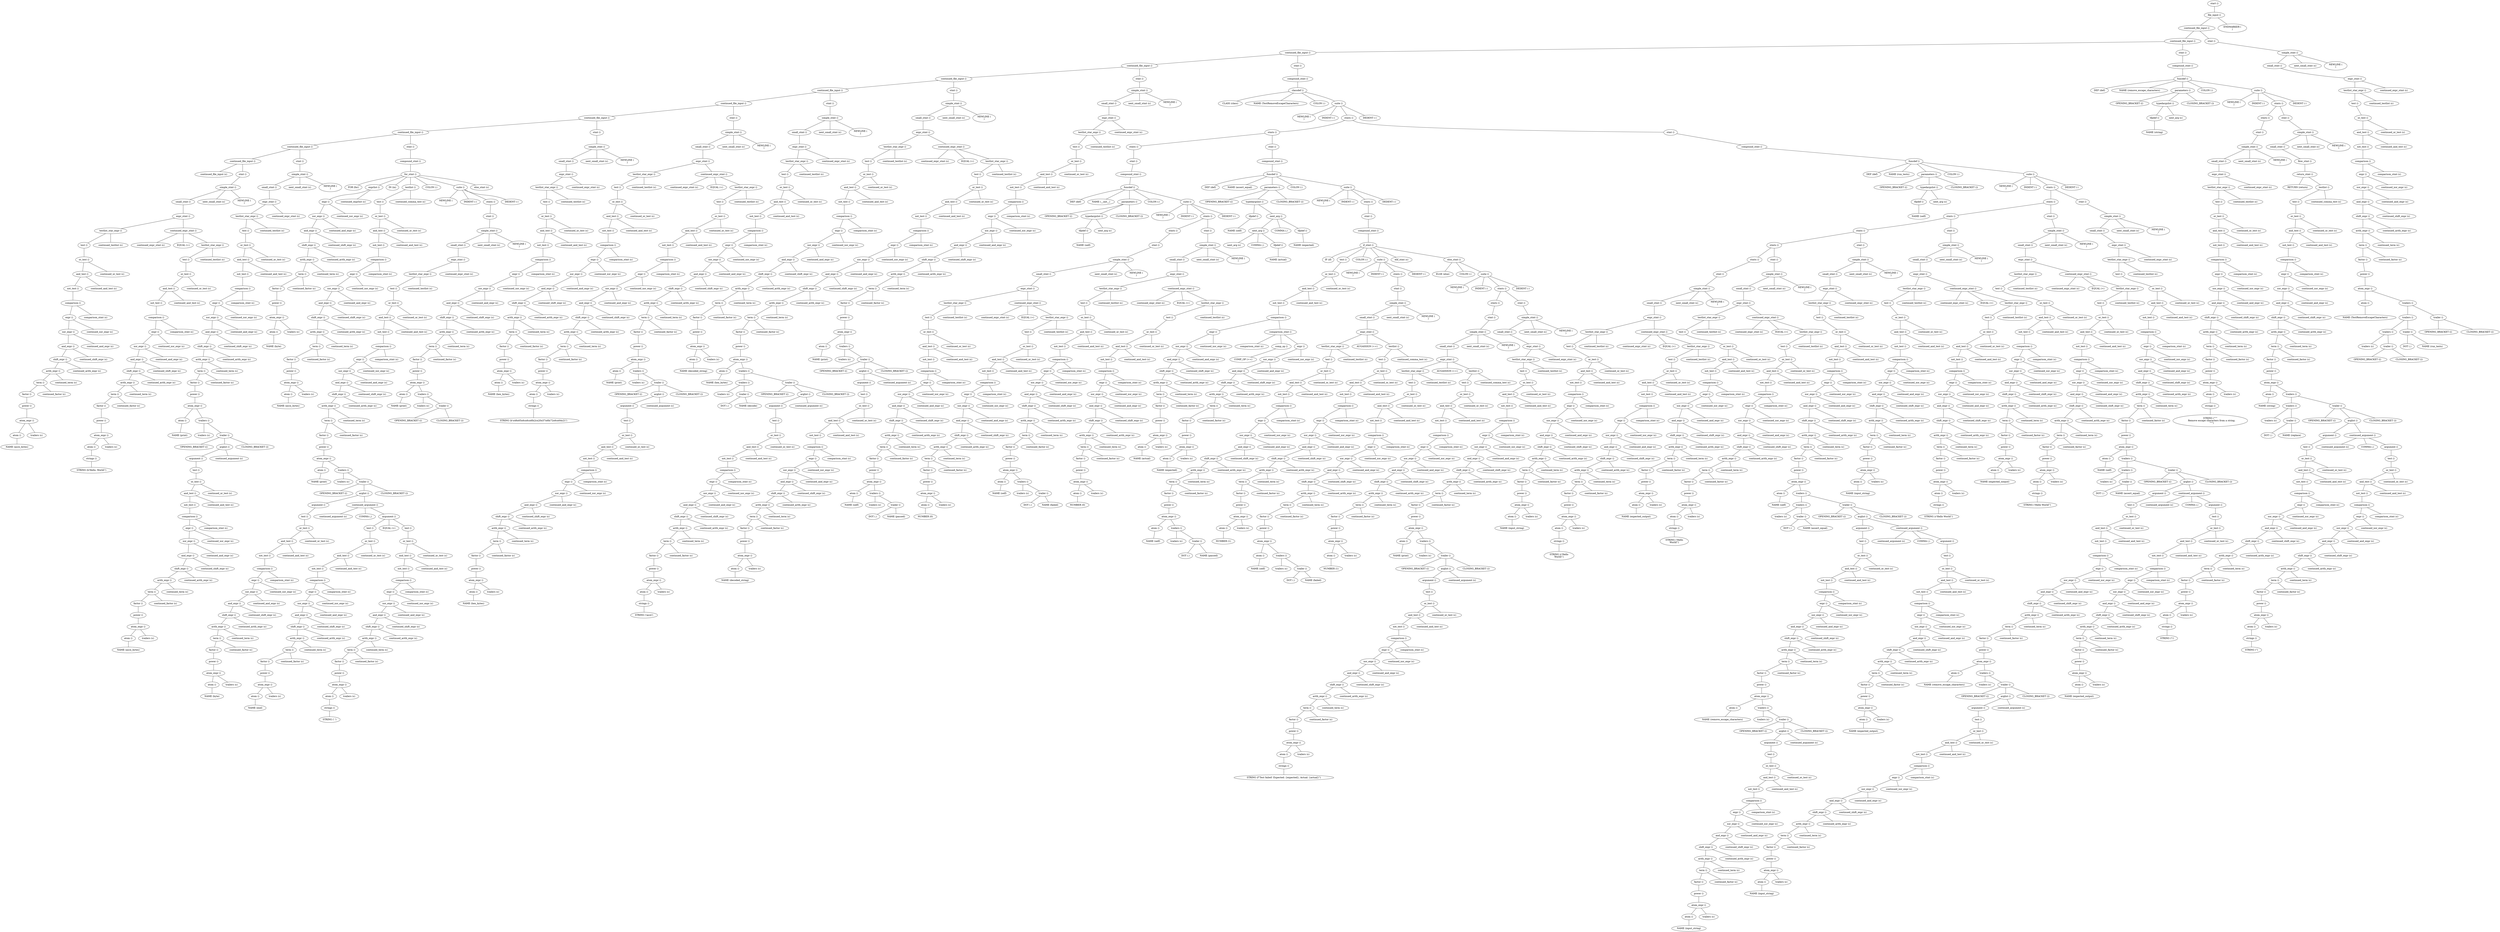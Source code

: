 Graph {
node1 [label="start ()"];
node2 [label="file_input ()"];
node3 [label="continued_file_input ()"];
node4 [label="continued_file_input ()"];
node5 [label="continued_file_input ()"];
node6 [label="continued_file_input ()"];
node7 [label="continued_file_input ()"];
node8 [label="continued_file_input ()"];
node9 [label="continued_file_input ()"];
node10 [label="continued_file_input ()"];
node11 [label="continued_file_input ()"];
node12 [label="continued_file_input ()"];
node13 [label="continued_file_input ()"];
node14 [label="continued_file_input (ε)"];
node15 [label="stmt ()"];
node16 [label="simple_stmt ()"];
node17 [label="small_stmt ()"];
node18 [label="expr_stmt ()"];
node19 [label="testlist_star_expr ()"];
node20 [label="test ()"];
node21 [label="or_test ()"];
node22 [label="and_test ()"];
node23 [label="not_test ()"];
node24 [label="comparison ()"];
node25 [label="expr ()"];
node26 [label="xor_expr ()"];
node27 [label="and_expr ()"];
node28 [label="shift_expr ()"];
node29 [label="arith_expr ()"];
node30 [label="term ()"];
node31 [label="factor ()"];
node32 [label="power ()"];
node33 [label="atom_expr ()"];
node34 [label="atom ()"];
node35 [label="NAME (ascii_bytes)"];
node36 [label="trailers (ε)"];
node37 [label="continued_factor (ε)"];
node38 [label="continued_term (ε)"];
node39 [label="continued_arith_expr (ε)"];
node40 [label="continued_shift_expr (ε)"];
node41 [label="continued_and_expr (ε)"];
node42 [label="continued_xor_expr (ε)"];
node43 [label="comparison_stmt (ε)"];
node44 [label="continued_and_test (ε)"];
node45 [label="continued_or_test (ε)"];
node46 [label="continued_testlist (ε)"];
node47 [label="continued_expr_stmt ()"];
node48 [label="continued_expr_stmt (ε)"];
node49 [label="EQUAL (=)"];
node50 [label="testlist_star_expr ()"];
node51 [label="test ()"];
node52 [label="or_test ()"];
node53 [label="and_test ()"];
node54 [label="not_test ()"];
node55 [label="comparison ()"];
node56 [label="expr ()"];
node57 [label="xor_expr ()"];
node58 [label="and_expr ()"];
node59 [label="shift_expr ()"];
node60 [label="arith_expr ()"];
node61 [label="term ()"];
node62 [label="factor ()"];
node63 [label="power ()"];
node64 [label="atom_expr ()"];
node65 [label="atom ()"];
node66 [label="strings ()"];
node67 [label="STRING (b'Hello, World!')"];
node68 [label="trailers (ε)"];
node69 [label="continued_factor (ε)"];
node70 [label="continued_term (ε)"];
node71 [label="continued_arith_expr (ε)"];
node72 [label="continued_shift_expr (ε)"];
node73 [label="continued_and_expr (ε)"];
node74 [label="continued_xor_expr (ε)"];
node75 [label="comparison_stmt (ε)"];
node76 [label="continued_and_test (ε)"];
node77 [label="continued_or_test (ε)"];
node78 [label="continued_testlist (ε)"];
node79 [label="next_small_stmt (ε)"];
node80 [label="NEWLINE (
)"];
node81 [label="stmt ()"];
node82 [label="simple_stmt ()"];
node83 [label="small_stmt ()"];
node84 [label="expr_stmt ()"];
node85 [label="testlist_star_expr ()"];
node86 [label="test ()"];
node87 [label="or_test ()"];
node88 [label="and_test ()"];
node89 [label="not_test ()"];
node90 [label="comparison ()"];
node91 [label="expr ()"];
node92 [label="xor_expr ()"];
node93 [label="and_expr ()"];
node94 [label="shift_expr ()"];
node95 [label="arith_expr ()"];
node96 [label="term ()"];
node97 [label="factor ()"];
node98 [label="power ()"];
node99 [label="atom_expr ()"];
node100 [label="atom ()"];
node101 [label="NAME (print)"];
node102 [label="trailers ()"];
node103 [label="trailers (ε)"];
node104 [label="trailer ()"];
node105 [label="OPENING_BRACKET (()"];
node106 [label="arglist ()"];
node107 [label="argument ()"];
node108 [label="test ()"];
node109 [label="or_test ()"];
node110 [label="and_test ()"];
node111 [label="not_test ()"];
node112 [label="comparison ()"];
node113 [label="expr ()"];
node114 [label="xor_expr ()"];
node115 [label="and_expr ()"];
node116 [label="shift_expr ()"];
node117 [label="arith_expr ()"];
node118 [label="term ()"];
node119 [label="factor ()"];
node120 [label="power ()"];
node121 [label="atom_expr ()"];
node122 [label="atom ()"];
node123 [label="NAME (ascii_bytes)"];
node124 [label="trailers (ε)"];
node125 [label="continued_factor (ε)"];
node126 [label="continued_term (ε)"];
node127 [label="continued_arith_expr (ε)"];
node128 [label="continued_shift_expr (ε)"];
node129 [label="continued_and_expr (ε)"];
node130 [label="continued_xor_expr (ε)"];
node131 [label="comparison_stmt (ε)"];
node132 [label="continued_and_test (ε)"];
node133 [label="continued_or_test (ε)"];
node134 [label="continued_argument (ε)"];
node135 [label="CLOSING_BRACKET ())"];
node136 [label="continued_factor (ε)"];
node137 [label="continued_term (ε)"];
node138 [label="continued_arith_expr (ε)"];
node139 [label="continued_shift_expr (ε)"];
node140 [label="continued_and_expr (ε)"];
node141 [label="continued_xor_expr (ε)"];
node142 [label="comparison_stmt (ε)"];
node143 [label="continued_and_test (ε)"];
node144 [label="continued_or_test (ε)"];
node145 [label="continued_testlist (ε)"];
node146 [label="continued_expr_stmt (ε)"];
node147 [label="next_small_stmt (ε)"];
node148 [label="NEWLINE (
)"];
node149 [label="stmt ()"];
node150 [label="compound_stmt ()"];
node151 [label="for_stmt ()"];
node152 [label="FOR (for)"];
node153 [label="exprlist ()"];
node154 [label="expr ()"];
node155 [label="xor_expr ()"];
node156 [label="and_expr ()"];
node157 [label="shift_expr ()"];
node158 [label="arith_expr ()"];
node159 [label="term ()"];
node160 [label="factor ()"];
node161 [label="power ()"];
node162 [label="atom_expr ()"];
node163 [label="atom ()"];
node164 [label="NAME (byte)"];
node165 [label="trailers (ε)"];
node166 [label="continued_factor (ε)"];
node167 [label="continued_term (ε)"];
node168 [label="continued_arith_expr (ε)"];
node169 [label="continued_shift_expr (ε)"];
node170 [label="continued_and_expr (ε)"];
node171 [label="continued_xor_expr (ε)"];
node172 [label="continued_exprlist (ε)"];
node173 [label="IN (in)"];
node174 [label="testlist ()"];
node175 [label="test ()"];
node176 [label="or_test ()"];
node177 [label="and_test ()"];
node178 [label="not_test ()"];
node179 [label="comparison ()"];
node180 [label="expr ()"];
node181 [label="xor_expr ()"];
node182 [label="and_expr ()"];
node183 [label="shift_expr ()"];
node184 [label="arith_expr ()"];
node185 [label="term ()"];
node186 [label="factor ()"];
node187 [label="power ()"];
node188 [label="atom_expr ()"];
node189 [label="atom ()"];
node190 [label="NAME (ascii_bytes)"];
node191 [label="trailers (ε)"];
node192 [label="continued_factor (ε)"];
node193 [label="continued_term (ε)"];
node194 [label="continued_arith_expr (ε)"];
node195 [label="continued_shift_expr (ε)"];
node196 [label="continued_and_expr (ε)"];
node197 [label="continued_xor_expr (ε)"];
node198 [label="comparison_stmt (ε)"];
node199 [label="continued_and_test (ε)"];
node200 [label="continued_or_test (ε)"];
node201 [label="continued_comma_test (ε)"];
node202 [label="COLON (:)"];
node203 [label="suite ()"];
node204 [label="NEWLINE (
)"];
node205 [label="INDENT (-)"];
node206 [label="stmts ()"];
node207 [label="stmt ()"];
node208 [label="simple_stmt ()"];
node209 [label="small_stmt ()"];
node210 [label="expr_stmt ()"];
node211 [label="testlist_star_expr ()"];
node212 [label="test ()"];
node213 [label="or_test ()"];
node214 [label="and_test ()"];
node215 [label="not_test ()"];
node216 [label="comparison ()"];
node217 [label="expr ()"];
node218 [label="xor_expr ()"];
node219 [label="and_expr ()"];
node220 [label="shift_expr ()"];
node221 [label="arith_expr ()"];
node222 [label="term ()"];
node223 [label="factor ()"];
node224 [label="power ()"];
node225 [label="atom_expr ()"];
node226 [label="atom ()"];
node227 [label="NAME (print)"];
node228 [label="trailers ()"];
node229 [label="trailers (ε)"];
node230 [label="trailer ()"];
node231 [label="OPENING_BRACKET (()"];
node232 [label="arglist ()"];
node233 [label="argument ()"];
node234 [label="test ()"];
node235 [label="or_test ()"];
node236 [label="and_test ()"];
node237 [label="not_test ()"];
node238 [label="comparison ()"];
node239 [label="expr ()"];
node240 [label="xor_expr ()"];
node241 [label="and_expr ()"];
node242 [label="shift_expr ()"];
node243 [label="arith_expr ()"];
node244 [label="term ()"];
node245 [label="factor ()"];
node246 [label="power ()"];
node247 [label="atom_expr ()"];
node248 [label="atom ()"];
node249 [label="NAME (byte)"];
node250 [label="trailers (ε)"];
node251 [label="continued_factor (ε)"];
node252 [label="continued_term (ε)"];
node253 [label="continued_arith_expr (ε)"];
node254 [label="continued_shift_expr (ε)"];
node255 [label="continued_and_expr (ε)"];
node256 [label="continued_xor_expr (ε)"];
node257 [label="comparison_stmt (ε)"];
node258 [label="continued_and_test (ε)"];
node259 [label="continued_or_test (ε)"];
node260 [label="continued_argument ()"];
node261 [label="continued_argument (ε)"];
node262 [label="COMMA (,)"];
node263 [label="argument ()"];
node264 [label="test ()"];
node265 [label="or_test ()"];
node266 [label="and_test ()"];
node267 [label="not_test ()"];
node268 [label="comparison ()"];
node269 [label="expr ()"];
node270 [label="xor_expr ()"];
node271 [label="and_expr ()"];
node272 [label="shift_expr ()"];
node273 [label="arith_expr ()"];
node274 [label="term ()"];
node275 [label="factor ()"];
node276 [label="power ()"];
node277 [label="atom_expr ()"];
node278 [label="atom ()"];
node279 [label="NAME (end)"];
node280 [label="trailers (ε)"];
node281 [label="continued_factor (ε)"];
node282 [label="continued_term (ε)"];
node283 [label="continued_arith_expr (ε)"];
node284 [label="continued_shift_expr (ε)"];
node285 [label="continued_and_expr (ε)"];
node286 [label="continued_xor_expr (ε)"];
node287 [label="comparison_stmt (ε)"];
node288 [label="continued_and_test (ε)"];
node289 [label="continued_or_test (ε)"];
node290 [label="EQUAL (=)"];
node291 [label="test ()"];
node292 [label="or_test ()"];
node293 [label="and_test ()"];
node294 [label="not_test ()"];
node295 [label="comparison ()"];
node296 [label="expr ()"];
node297 [label="xor_expr ()"];
node298 [label="and_expr ()"];
node299 [label="shift_expr ()"];
node300 [label="arith_expr ()"];
node301 [label="term ()"];
node302 [label="factor ()"];
node303 [label="power ()"];
node304 [label="atom_expr ()"];
node305 [label="atom ()"];
node306 [label="strings ()"];
node307 [label="STRING (' ')"];
node308 [label="trailers (ε)"];
node309 [label="continued_factor (ε)"];
node310 [label="continued_term (ε)"];
node311 [label="continued_arith_expr (ε)"];
node312 [label="continued_shift_expr (ε)"];
node313 [label="continued_and_expr (ε)"];
node314 [label="continued_xor_expr (ε)"];
node315 [label="comparison_stmt (ε)"];
node316 [label="continued_and_test (ε)"];
node317 [label="continued_or_test (ε)"];
node318 [label="CLOSING_BRACKET ())"];
node319 [label="continued_factor (ε)"];
node320 [label="continued_term (ε)"];
node321 [label="continued_arith_expr (ε)"];
node322 [label="continued_shift_expr (ε)"];
node323 [label="continued_and_expr (ε)"];
node324 [label="continued_xor_expr (ε)"];
node325 [label="comparison_stmt (ε)"];
node326 [label="continued_and_test (ε)"];
node327 [label="continued_or_test (ε)"];
node328 [label="continued_testlist (ε)"];
node329 [label="continued_expr_stmt (ε)"];
node330 [label="next_small_stmt (ε)"];
node331 [label="NEWLINE (
)"];
node332 [label="DEDENT (-)"];
node333 [label="else_stmt (ε)"];
node334 [label="stmt ()"];
node335 [label="simple_stmt ()"];
node336 [label="small_stmt ()"];
node337 [label="expr_stmt ()"];
node338 [label="testlist_star_expr ()"];
node339 [label="test ()"];
node340 [label="or_test ()"];
node341 [label="and_test ()"];
node342 [label="not_test ()"];
node343 [label="comparison ()"];
node344 [label="expr ()"];
node345 [label="xor_expr ()"];
node346 [label="and_expr ()"];
node347 [label="shift_expr ()"];
node348 [label="arith_expr ()"];
node349 [label="term ()"];
node350 [label="factor ()"];
node351 [label="power ()"];
node352 [label="atom_expr ()"];
node353 [label="atom ()"];
node354 [label="NAME (print)"];
node355 [label="trailers ()"];
node356 [label="trailers (ε)"];
node357 [label="trailer ()"];
node358 [label="OPENING_BRACKET (()"];
node359 [label="CLOSING_BRACKET ())"];
node360 [label="continued_factor (ε)"];
node361 [label="continued_term (ε)"];
node362 [label="continued_arith_expr (ε)"];
node363 [label="continued_shift_expr (ε)"];
node364 [label="continued_and_expr (ε)"];
node365 [label="continued_xor_expr (ε)"];
node366 [label="comparison_stmt (ε)"];
node367 [label="continued_and_test (ε)"];
node368 [label="continued_or_test (ε)"];
node369 [label="continued_testlist (ε)"];
node370 [label="continued_expr_stmt (ε)"];
node371 [label="next_small_stmt (ε)"];
node372 [label="NEWLINE (
)"];
node373 [label="stmt ()"];
node374 [label="simple_stmt ()"];
node375 [label="small_stmt ()"];
node376 [label="expr_stmt ()"];
node377 [label="testlist_star_expr ()"];
node378 [label="test ()"];
node379 [label="or_test ()"];
node380 [label="and_test ()"];
node381 [label="not_test ()"];
node382 [label="comparison ()"];
node383 [label="expr ()"];
node384 [label="xor_expr ()"];
node385 [label="and_expr ()"];
node386 [label="shift_expr ()"];
node387 [label="arith_expr ()"];
node388 [label="term ()"];
node389 [label="factor ()"];
node390 [label="power ()"];
node391 [label="atom_expr ()"];
node392 [label="atom ()"];
node393 [label="NAME (hex_bytes)"];
node394 [label="trailers (ε)"];
node395 [label="continued_factor (ε)"];
node396 [label="continued_term (ε)"];
node397 [label="continued_arith_expr (ε)"];
node398 [label="continued_shift_expr (ε)"];
node399 [label="continued_and_expr (ε)"];
node400 [label="continued_xor_expr (ε)"];
node401 [label="comparison_stmt (ε)"];
node402 [label="continued_and_test (ε)"];
node403 [label="continued_or_test (ε)"];
node404 [label="continued_testlist (ε)"];
node405 [label="continued_expr_stmt ()"];
node406 [label="continued_expr_stmt (ε)"];
node407 [label="EQUAL (=)"];
node408 [label="testlist_star_expr ()"];
node409 [label="test ()"];
node410 [label="or_test ()"];
node411 [label="and_test ()"];
node412 [label="not_test ()"];
node413 [label="comparison ()"];
node414 [label="expr ()"];
node415 [label="xor_expr ()"];
node416 [label="and_expr ()"];
node417 [label="shift_expr ()"];
node418 [label="arith_expr ()"];
node419 [label="term ()"];
node420 [label="factor ()"];
node421 [label="power ()"];
node422 [label="atom_expr ()"];
node423 [label="atom ()"];
node424 [label="strings ()"];
node425 [label="STRING (b'\x48\x65\x6c\x6c\x6f\x2c\x20\x57\x6f\x72\x6c\x64\x21')"];
node426 [label="trailers (ε)"];
node427 [label="continued_factor (ε)"];
node428 [label="continued_term (ε)"];
node429 [label="continued_arith_expr (ε)"];
node430 [label="continued_shift_expr (ε)"];
node431 [label="continued_and_expr (ε)"];
node432 [label="continued_xor_expr (ε)"];
node433 [label="comparison_stmt (ε)"];
node434 [label="continued_and_test (ε)"];
node435 [label="continued_or_test (ε)"];
node436 [label="continued_testlist (ε)"];
node437 [label="next_small_stmt (ε)"];
node438 [label="NEWLINE (
)"];
node439 [label="stmt ()"];
node440 [label="simple_stmt ()"];
node441 [label="small_stmt ()"];
node442 [label="expr_stmt ()"];
node443 [label="testlist_star_expr ()"];
node444 [label="test ()"];
node445 [label="or_test ()"];
node446 [label="and_test ()"];
node447 [label="not_test ()"];
node448 [label="comparison ()"];
node449 [label="expr ()"];
node450 [label="xor_expr ()"];
node451 [label="and_expr ()"];
node452 [label="shift_expr ()"];
node453 [label="arith_expr ()"];
node454 [label="term ()"];
node455 [label="factor ()"];
node456 [label="power ()"];
node457 [label="atom_expr ()"];
node458 [label="atom ()"];
node459 [label="NAME (print)"];
node460 [label="trailers ()"];
node461 [label="trailers (ε)"];
node462 [label="trailer ()"];
node463 [label="OPENING_BRACKET (()"];
node464 [label="arglist ()"];
node465 [label="argument ()"];
node466 [label="test ()"];
node467 [label="or_test ()"];
node468 [label="and_test ()"];
node469 [label="not_test ()"];
node470 [label="comparison ()"];
node471 [label="expr ()"];
node472 [label="xor_expr ()"];
node473 [label="and_expr ()"];
node474 [label="shift_expr ()"];
node475 [label="arith_expr ()"];
node476 [label="term ()"];
node477 [label="factor ()"];
node478 [label="power ()"];
node479 [label="atom_expr ()"];
node480 [label="atom ()"];
node481 [label="NAME (hex_bytes)"];
node482 [label="trailers (ε)"];
node483 [label="continued_factor (ε)"];
node484 [label="continued_term (ε)"];
node485 [label="continued_arith_expr (ε)"];
node486 [label="continued_shift_expr (ε)"];
node487 [label="continued_and_expr (ε)"];
node488 [label="continued_xor_expr (ε)"];
node489 [label="comparison_stmt (ε)"];
node490 [label="continued_and_test (ε)"];
node491 [label="continued_or_test (ε)"];
node492 [label="continued_argument (ε)"];
node493 [label="CLOSING_BRACKET ())"];
node494 [label="continued_factor (ε)"];
node495 [label="continued_term (ε)"];
node496 [label="continued_arith_expr (ε)"];
node497 [label="continued_shift_expr (ε)"];
node498 [label="continued_and_expr (ε)"];
node499 [label="continued_xor_expr (ε)"];
node500 [label="comparison_stmt (ε)"];
node501 [label="continued_and_test (ε)"];
node502 [label="continued_or_test (ε)"];
node503 [label="continued_testlist (ε)"];
node504 [label="continued_expr_stmt (ε)"];
node505 [label="next_small_stmt (ε)"];
node506 [label="NEWLINE (
)"];
node507 [label="stmt ()"];
node508 [label="simple_stmt ()"];
node509 [label="small_stmt ()"];
node510 [label="expr_stmt ()"];
node511 [label="testlist_star_expr ()"];
node512 [label="test ()"];
node513 [label="or_test ()"];
node514 [label="and_test ()"];
node515 [label="not_test ()"];
node516 [label="comparison ()"];
node517 [label="expr ()"];
node518 [label="xor_expr ()"];
node519 [label="and_expr ()"];
node520 [label="shift_expr ()"];
node521 [label="arith_expr ()"];
node522 [label="term ()"];
node523 [label="factor ()"];
node524 [label="power ()"];
node525 [label="atom_expr ()"];
node526 [label="atom ()"];
node527 [label="NAME (decoded_string)"];
node528 [label="trailers (ε)"];
node529 [label="continued_factor (ε)"];
node530 [label="continued_term (ε)"];
node531 [label="continued_arith_expr (ε)"];
node532 [label="continued_shift_expr (ε)"];
node533 [label="continued_and_expr (ε)"];
node534 [label="continued_xor_expr (ε)"];
node535 [label="comparison_stmt (ε)"];
node536 [label="continued_and_test (ε)"];
node537 [label="continued_or_test (ε)"];
node538 [label="continued_testlist (ε)"];
node539 [label="continued_expr_stmt ()"];
node540 [label="continued_expr_stmt (ε)"];
node541 [label="EQUAL (=)"];
node542 [label="testlist_star_expr ()"];
node543 [label="test ()"];
node544 [label="or_test ()"];
node545 [label="and_test ()"];
node546 [label="not_test ()"];
node547 [label="comparison ()"];
node548 [label="expr ()"];
node549 [label="xor_expr ()"];
node550 [label="and_expr ()"];
node551 [label="shift_expr ()"];
node552 [label="arith_expr ()"];
node553 [label="term ()"];
node554 [label="factor ()"];
node555 [label="power ()"];
node556 [label="atom_expr ()"];
node557 [label="atom ()"];
node558 [label="NAME (hex_bytes)"];
node559 [label="trailers ()"];
node560 [label="trailers ()"];
node561 [label="trailers (ε)"];
node562 [label="trailer ()"];
node563 [label="DOT (.)"];
node564 [label="NAME (decode)"];
node565 [label="trailer ()"];
node566 [label="OPENING_BRACKET (()"];
node567 [label="arglist ()"];
node568 [label="argument ()"];
node569 [label="test ()"];
node570 [label="or_test ()"];
node571 [label="and_test ()"];
node572 [label="not_test ()"];
node573 [label="comparison ()"];
node574 [label="expr ()"];
node575 [label="xor_expr ()"];
node576 [label="and_expr ()"];
node577 [label="shift_expr ()"];
node578 [label="arith_expr ()"];
node579 [label="term ()"];
node580 [label="factor ()"];
node581 [label="power ()"];
node582 [label="atom_expr ()"];
node583 [label="atom ()"];
node584 [label="strings ()"];
node585 [label="STRING ('ascii')"];
node586 [label="trailers (ε)"];
node587 [label="continued_factor (ε)"];
node588 [label="continued_term (ε)"];
node589 [label="continued_arith_expr (ε)"];
node590 [label="continued_shift_expr (ε)"];
node591 [label="continued_and_expr (ε)"];
node592 [label="continued_xor_expr (ε)"];
node593 [label="comparison_stmt (ε)"];
node594 [label="continued_and_test (ε)"];
node595 [label="continued_or_test (ε)"];
node596 [label="continued_argument (ε)"];
node597 [label="CLOSING_BRACKET ())"];
node598 [label="continued_factor (ε)"];
node599 [label="continued_term (ε)"];
node600 [label="continued_arith_expr (ε)"];
node601 [label="continued_shift_expr (ε)"];
node602 [label="continued_and_expr (ε)"];
node603 [label="continued_xor_expr (ε)"];
node604 [label="comparison_stmt (ε)"];
node605 [label="continued_and_test (ε)"];
node606 [label="continued_or_test (ε)"];
node607 [label="continued_testlist (ε)"];
node608 [label="next_small_stmt (ε)"];
node609 [label="NEWLINE (
)"];
node610 [label="stmt ()"];
node611 [label="simple_stmt ()"];
node612 [label="small_stmt ()"];
node613 [label="expr_stmt ()"];
node614 [label="testlist_star_expr ()"];
node615 [label="test ()"];
node616 [label="or_test ()"];
node617 [label="and_test ()"];
node618 [label="not_test ()"];
node619 [label="comparison ()"];
node620 [label="expr ()"];
node621 [label="xor_expr ()"];
node622 [label="and_expr ()"];
node623 [label="shift_expr ()"];
node624 [label="arith_expr ()"];
node625 [label="term ()"];
node626 [label="factor ()"];
node627 [label="power ()"];
node628 [label="atom_expr ()"];
node629 [label="atom ()"];
node630 [label="NAME (print)"];
node631 [label="trailers ()"];
node632 [label="trailers (ε)"];
node633 [label="trailer ()"];
node634 [label="OPENING_BRACKET (()"];
node635 [label="arglist ()"];
node636 [label="argument ()"];
node637 [label="test ()"];
node638 [label="or_test ()"];
node639 [label="and_test ()"];
node640 [label="not_test ()"];
node641 [label="comparison ()"];
node642 [label="expr ()"];
node643 [label="xor_expr ()"];
node644 [label="and_expr ()"];
node645 [label="shift_expr ()"];
node646 [label="arith_expr ()"];
node647 [label="term ()"];
node648 [label="factor ()"];
node649 [label="power ()"];
node650 [label="atom_expr ()"];
node651 [label="atom ()"];
node652 [label="NAME (decoded_string)"];
node653 [label="trailers (ε)"];
node654 [label="continued_factor (ε)"];
node655 [label="continued_term (ε)"];
node656 [label="continued_arith_expr (ε)"];
node657 [label="continued_shift_expr (ε)"];
node658 [label="continued_and_expr (ε)"];
node659 [label="continued_xor_expr (ε)"];
node660 [label="comparison_stmt (ε)"];
node661 [label="continued_and_test (ε)"];
node662 [label="continued_or_test (ε)"];
node663 [label="continued_argument (ε)"];
node664 [label="CLOSING_BRACKET ())"];
node665 [label="continued_factor (ε)"];
node666 [label="continued_term (ε)"];
node667 [label="continued_arith_expr (ε)"];
node668 [label="continued_shift_expr (ε)"];
node669 [label="continued_and_expr (ε)"];
node670 [label="continued_xor_expr (ε)"];
node671 [label="comparison_stmt (ε)"];
node672 [label="continued_and_test (ε)"];
node673 [label="continued_or_test (ε)"];
node674 [label="continued_testlist (ε)"];
node675 [label="continued_expr_stmt (ε)"];
node676 [label="next_small_stmt (ε)"];
node677 [label="NEWLINE (
)"];
node678 [label="stmt ()"];
node679 [label="compound_stmt ()"];
node680 [label="classdef ()"];
node681 [label="CLASS (class)"];
node682 [label="NAME (TestRemoveEscapeCharacters)"];
node683 [label="COLON (:)"];
node684 [label="suite ()"];
node685 [label="NEWLINE (
)"];
node686 [label="INDENT (-)"];
node687 [label="stmts ()"];
node688 [label="stmts ()"];
node689 [label="stmts ()"];
node690 [label="stmt ()"];
node691 [label="compound_stmt ()"];
node692 [label="funcdef ()"];
node693 [label="DEF (def)"];
node694 [label="NAME (__init__)"];
node695 [label="parameters ()"];
node696 [label="OPENING_BRACKET (()"];
node697 [label="typedargslist ()"];
node698 [label="tfpdef ()"];
node699 [label="NAME (self)"];
node700 [label="next_arg (ε)"];
node701 [label="CLOSING_BRACKET ())"];
node702 [label="COLON (:)"];
node703 [label="suite ()"];
node704 [label="NEWLINE (
)"];
node705 [label="INDENT (-)"];
node706 [label="stmts ()"];
node707 [label="stmts ()"];
node708 [label="stmt ()"];
node709 [label="simple_stmt ()"];
node710 [label="small_stmt ()"];
node711 [label="expr_stmt ()"];
node712 [label="testlist_star_expr ()"];
node713 [label="test ()"];
node714 [label="or_test ()"];
node715 [label="and_test ()"];
node716 [label="not_test ()"];
node717 [label="comparison ()"];
node718 [label="expr ()"];
node719 [label="xor_expr ()"];
node720 [label="and_expr ()"];
node721 [label="shift_expr ()"];
node722 [label="arith_expr ()"];
node723 [label="term ()"];
node724 [label="factor ()"];
node725 [label="power ()"];
node726 [label="atom_expr ()"];
node727 [label="atom ()"];
node728 [label="NAME (self)"];
node729 [label="trailers ()"];
node730 [label="trailers (ε)"];
node731 [label="trailer ()"];
node732 [label="DOT (.)"];
node733 [label="NAME (passed)"];
node734 [label="continued_factor (ε)"];
node735 [label="continued_term (ε)"];
node736 [label="continued_arith_expr (ε)"];
node737 [label="continued_shift_expr (ε)"];
node738 [label="continued_and_expr (ε)"];
node739 [label="continued_xor_expr (ε)"];
node740 [label="comparison_stmt (ε)"];
node741 [label="continued_and_test (ε)"];
node742 [label="continued_or_test (ε)"];
node743 [label="continued_testlist (ε)"];
node744 [label="continued_expr_stmt ()"];
node745 [label="continued_expr_stmt (ε)"];
node746 [label="EQUAL (=)"];
node747 [label="testlist_star_expr ()"];
node748 [label="test ()"];
node749 [label="or_test ()"];
node750 [label="and_test ()"];
node751 [label="not_test ()"];
node752 [label="comparison ()"];
node753 [label="expr ()"];
node754 [label="xor_expr ()"];
node755 [label="and_expr ()"];
node756 [label="shift_expr ()"];
node757 [label="arith_expr ()"];
node758 [label="term ()"];
node759 [label="factor ()"];
node760 [label="power ()"];
node761 [label="atom_expr ()"];
node762 [label="atom ()"];
node763 [label="NUMBER (0)"];
node764 [label="trailers (ε)"];
node765 [label="continued_factor (ε)"];
node766 [label="continued_term (ε)"];
node767 [label="continued_arith_expr (ε)"];
node768 [label="continued_shift_expr (ε)"];
node769 [label="continued_and_expr (ε)"];
node770 [label="continued_xor_expr (ε)"];
node771 [label="comparison_stmt (ε)"];
node772 [label="continued_and_test (ε)"];
node773 [label="continued_or_test (ε)"];
node774 [label="continued_testlist (ε)"];
node775 [label="next_small_stmt (ε)"];
node776 [label="NEWLINE (
)"];
node777 [label="stmt ()"];
node778 [label="simple_stmt ()"];
node779 [label="small_stmt ()"];
node780 [label="expr_stmt ()"];
node781 [label="testlist_star_expr ()"];
node782 [label="test ()"];
node783 [label="or_test ()"];
node784 [label="and_test ()"];
node785 [label="not_test ()"];
node786 [label="comparison ()"];
node787 [label="expr ()"];
node788 [label="xor_expr ()"];
node789 [label="and_expr ()"];
node790 [label="shift_expr ()"];
node791 [label="arith_expr ()"];
node792 [label="term ()"];
node793 [label="factor ()"];
node794 [label="power ()"];
node795 [label="atom_expr ()"];
node796 [label="atom ()"];
node797 [label="NAME (self)"];
node798 [label="trailers ()"];
node799 [label="trailers (ε)"];
node800 [label="trailer ()"];
node801 [label="DOT (.)"];
node802 [label="NAME (failed)"];
node803 [label="continued_factor (ε)"];
node804 [label="continued_term (ε)"];
node805 [label="continued_arith_expr (ε)"];
node806 [label="continued_shift_expr (ε)"];
node807 [label="continued_and_expr (ε)"];
node808 [label="continued_xor_expr (ε)"];
node809 [label="comparison_stmt (ε)"];
node810 [label="continued_and_test (ε)"];
node811 [label="continued_or_test (ε)"];
node812 [label="continued_testlist (ε)"];
node813 [label="continued_expr_stmt ()"];
node814 [label="continued_expr_stmt (ε)"];
node815 [label="EQUAL (=)"];
node816 [label="testlist_star_expr ()"];
node817 [label="test ()"];
node818 [label="or_test ()"];
node819 [label="and_test ()"];
node820 [label="not_test ()"];
node821 [label="comparison ()"];
node822 [label="expr ()"];
node823 [label="xor_expr ()"];
node824 [label="and_expr ()"];
node825 [label="shift_expr ()"];
node826 [label="arith_expr ()"];
node827 [label="term ()"];
node828 [label="factor ()"];
node829 [label="power ()"];
node830 [label="atom_expr ()"];
node831 [label="atom ()"];
node832 [label="NUMBER (0)"];
node833 [label="trailers (ε)"];
node834 [label="continued_factor (ε)"];
node835 [label="continued_term (ε)"];
node836 [label="continued_arith_expr (ε)"];
node837 [label="continued_shift_expr (ε)"];
node838 [label="continued_and_expr (ε)"];
node839 [label="continued_xor_expr (ε)"];
node840 [label="comparison_stmt (ε)"];
node841 [label="continued_and_test (ε)"];
node842 [label="continued_or_test (ε)"];
node843 [label="continued_testlist (ε)"];
node844 [label="next_small_stmt (ε)"];
node845 [label="NEWLINE (
)"];
node846 [label="DEDENT (-)"];
node847 [label="stmt ()"];
node848 [label="compound_stmt ()"];
node849 [label="funcdef ()"];
node850 [label="DEF (def)"];
node851 [label="NAME (assert_equal)"];
node852 [label="parameters ()"];
node853 [label="OPENING_BRACKET (()"];
node854 [label="typedargslist ()"];
node855 [label="tfpdef ()"];
node856 [label="NAME (self)"];
node857 [label="next_arg ()"];
node858 [label="next_arg ()"];
node859 [label="next_arg (ε)"];
node860 [label="COMMA (,)"];
node861 [label="tfpdef ()"];
node862 [label="NAME (actual)"];
node863 [label="COMMA (,)"];
node864 [label="tfpdef ()"];
node865 [label="NAME (expected)"];
node866 [label="CLOSING_BRACKET ())"];
node867 [label="COLON (:)"];
node868 [label="suite ()"];
node869 [label="NEWLINE (
)"];
node870 [label="INDENT (-)"];
node871 [label="stmts ()"];
node872 [label="stmt ()"];
node873 [label="compound_stmt ()"];
node874 [label="if_stmt ()"];
node875 [label="IF (if)"];
node876 [label="test ()"];
node877 [label="or_test ()"];
node878 [label="and_test ()"];
node879 [label="not_test ()"];
node880 [label="comparison ()"];
node881 [label="expr ()"];
node882 [label="xor_expr ()"];
node883 [label="and_expr ()"];
node884 [label="shift_expr ()"];
node885 [label="arith_expr ()"];
node886 [label="term ()"];
node887 [label="factor ()"];
node888 [label="power ()"];
node889 [label="atom_expr ()"];
node890 [label="atom ()"];
node891 [label="NAME (actual)"];
node892 [label="trailers (ε)"];
node893 [label="continued_factor (ε)"];
node894 [label="continued_term (ε)"];
node895 [label="continued_arith_expr (ε)"];
node896 [label="continued_shift_expr (ε)"];
node897 [label="continued_and_expr (ε)"];
node898 [label="continued_xor_expr (ε)"];
node899 [label="comparison_stmt ()"];
node900 [label="comparison_stmt (ε)"];
node901 [label="comp_op ()"];
node902 [label="COMP_OP (==)"];
node903 [label="expr ()"];
node904 [label="xor_expr ()"];
node905 [label="and_expr ()"];
node906 [label="shift_expr ()"];
node907 [label="arith_expr ()"];
node908 [label="term ()"];
node909 [label="factor ()"];
node910 [label="power ()"];
node911 [label="atom_expr ()"];
node912 [label="atom ()"];
node913 [label="NAME (expected)"];
node914 [label="trailers (ε)"];
node915 [label="continued_factor (ε)"];
node916 [label="continued_term (ε)"];
node917 [label="continued_arith_expr (ε)"];
node918 [label="continued_shift_expr (ε)"];
node919 [label="continued_and_expr (ε)"];
node920 [label="continued_xor_expr (ε)"];
node921 [label="continued_and_test (ε)"];
node922 [label="continued_or_test (ε)"];
node923 [label="COLON (:)"];
node924 [label="suite ()"];
node925 [label="NEWLINE (
)"];
node926 [label="INDENT (-)"];
node927 [label="stmts ()"];
node928 [label="stmt ()"];
node929 [label="simple_stmt ()"];
node930 [label="small_stmt ()"];
node931 [label="expr_stmt ()"];
node932 [label="testlist_star_expr ()"];
node933 [label="test ()"];
node934 [label="or_test ()"];
node935 [label="and_test ()"];
node936 [label="not_test ()"];
node937 [label="comparison ()"];
node938 [label="expr ()"];
node939 [label="xor_expr ()"];
node940 [label="and_expr ()"];
node941 [label="shift_expr ()"];
node942 [label="arith_expr ()"];
node943 [label="term ()"];
node944 [label="factor ()"];
node945 [label="power ()"];
node946 [label="atom_expr ()"];
node947 [label="atom ()"];
node948 [label="NAME (self)"];
node949 [label="trailers ()"];
node950 [label="trailers (ε)"];
node951 [label="trailer ()"];
node952 [label="DOT (.)"];
node953 [label="NAME (passed)"];
node954 [label="continued_factor (ε)"];
node955 [label="continued_term (ε)"];
node956 [label="continued_arith_expr (ε)"];
node957 [label="continued_shift_expr (ε)"];
node958 [label="continued_and_expr (ε)"];
node959 [label="continued_xor_expr (ε)"];
node960 [label="comparison_stmt (ε)"];
node961 [label="continued_and_test (ε)"];
node962 [label="continued_or_test (ε)"];
node963 [label="continued_testlist (ε)"];
node964 [label="AUGASSIGN (+=)"];
node965 [label="testlist ()"];
node966 [label="test ()"];
node967 [label="or_test ()"];
node968 [label="and_test ()"];
node969 [label="not_test ()"];
node970 [label="comparison ()"];
node971 [label="expr ()"];
node972 [label="xor_expr ()"];
node973 [label="and_expr ()"];
node974 [label="shift_expr ()"];
node975 [label="arith_expr ()"];
node976 [label="term ()"];
node977 [label="factor ()"];
node978 [label="power ()"];
node979 [label="atom_expr ()"];
node980 [label="atom ()"];
node981 [label="NUMBER (1)"];
node982 [label="trailers (ε)"];
node983 [label="continued_factor (ε)"];
node984 [label="continued_term (ε)"];
node985 [label="continued_arith_expr (ε)"];
node986 [label="continued_shift_expr (ε)"];
node987 [label="continued_and_expr (ε)"];
node988 [label="continued_xor_expr (ε)"];
node989 [label="comparison_stmt (ε)"];
node990 [label="continued_and_test (ε)"];
node991 [label="continued_or_test (ε)"];
node992 [label="continued_comma_test (ε)"];
node993 [label="next_small_stmt (ε)"];
node994 [label="NEWLINE (
)"];
node995 [label="DEDENT (-)"];
node996 [label="elif_stmt (ε)"];
node997 [label="else_stmt ()"];
node998 [label="ELSE (else)"];
node999 [label="COLON (:)"];
node1000 [label="suite ()"];
node1001 [label="NEWLINE (
)"];
node1002 [label="INDENT (-)"];
node1003 [label="stmts ()"];
node1004 [label="stmts ()"];
node1005 [label="stmt ()"];
node1006 [label="simple_stmt ()"];
node1007 [label="small_stmt ()"];
node1008 [label="expr_stmt ()"];
node1009 [label="testlist_star_expr ()"];
node1010 [label="test ()"];
node1011 [label="or_test ()"];
node1012 [label="and_test ()"];
node1013 [label="not_test ()"];
node1014 [label="comparison ()"];
node1015 [label="expr ()"];
node1016 [label="xor_expr ()"];
node1017 [label="and_expr ()"];
node1018 [label="shift_expr ()"];
node1019 [label="arith_expr ()"];
node1020 [label="term ()"];
node1021 [label="factor ()"];
node1022 [label="power ()"];
node1023 [label="atom_expr ()"];
node1024 [label="atom ()"];
node1025 [label="NAME (self)"];
node1026 [label="trailers ()"];
node1027 [label="trailers (ε)"];
node1028 [label="trailer ()"];
node1029 [label="DOT (.)"];
node1030 [label="NAME (failed)"];
node1031 [label="continued_factor (ε)"];
node1032 [label="continued_term (ε)"];
node1033 [label="continued_arith_expr (ε)"];
node1034 [label="continued_shift_expr (ε)"];
node1035 [label="continued_and_expr (ε)"];
node1036 [label="continued_xor_expr (ε)"];
node1037 [label="comparison_stmt (ε)"];
node1038 [label="continued_and_test (ε)"];
node1039 [label="continued_or_test (ε)"];
node1040 [label="continued_testlist (ε)"];
node1041 [label="AUGASSIGN (+=)"];
node1042 [label="testlist ()"];
node1043 [label="test ()"];
node1044 [label="or_test ()"];
node1045 [label="and_test ()"];
node1046 [label="not_test ()"];
node1047 [label="comparison ()"];
node1048 [label="expr ()"];
node1049 [label="xor_expr ()"];
node1050 [label="and_expr ()"];
node1051 [label="shift_expr ()"];
node1052 [label="arith_expr ()"];
node1053 [label="term ()"];
node1054 [label="factor ()"];
node1055 [label="power ()"];
node1056 [label="atom_expr ()"];
node1057 [label="atom ()"];
node1058 [label="NUMBER (1)"];
node1059 [label="trailers (ε)"];
node1060 [label="continued_factor (ε)"];
node1061 [label="continued_term (ε)"];
node1062 [label="continued_arith_expr (ε)"];
node1063 [label="continued_shift_expr (ε)"];
node1064 [label="continued_and_expr (ε)"];
node1065 [label="continued_xor_expr (ε)"];
node1066 [label="comparison_stmt (ε)"];
node1067 [label="continued_and_test (ε)"];
node1068 [label="continued_or_test (ε)"];
node1069 [label="continued_comma_test (ε)"];
node1070 [label="next_small_stmt (ε)"];
node1071 [label="NEWLINE (
)"];
node1072 [label="stmt ()"];
node1073 [label="simple_stmt ()"];
node1074 [label="small_stmt ()"];
node1075 [label="expr_stmt ()"];
node1076 [label="testlist_star_expr ()"];
node1077 [label="test ()"];
node1078 [label="or_test ()"];
node1079 [label="and_test ()"];
node1080 [label="not_test ()"];
node1081 [label="comparison ()"];
node1082 [label="expr ()"];
node1083 [label="xor_expr ()"];
node1084 [label="and_expr ()"];
node1085 [label="shift_expr ()"];
node1086 [label="arith_expr ()"];
node1087 [label="term ()"];
node1088 [label="factor ()"];
node1089 [label="power ()"];
node1090 [label="atom_expr ()"];
node1091 [label="atom ()"];
node1092 [label="NAME (print)"];
node1093 [label="trailers ()"];
node1094 [label="trailers (ε)"];
node1095 [label="trailer ()"];
node1096 [label="OPENING_BRACKET (()"];
node1097 [label="arglist ()"];
node1098 [label="argument ()"];
node1099 [label="test ()"];
node1100 [label="or_test ()"];
node1101 [label="and_test ()"];
node1102 [label="not_test ()"];
node1103 [label="comparison ()"];
node1104 [label="expr ()"];
node1105 [label="xor_expr ()"];
node1106 [label="and_expr ()"];
node1107 [label="shift_expr ()"];
node1108 [label="arith_expr ()"];
node1109 [label="term ()"];
node1110 [label="factor ()"];
node1111 [label="power ()"];
node1112 [label="atom_expr ()"];
node1113 [label="atom ()"];
node1114 [label="strings ()"];
node1115 [label="STRING (f&quot;Test failed! Expected: {expected}, Actual: {actual}&quot;)"];
node1116 [label="trailers (ε)"];
node1117 [label="continued_factor (ε)"];
node1118 [label="continued_term (ε)"];
node1119 [label="continued_arith_expr (ε)"];
node1120 [label="continued_shift_expr (ε)"];
node1121 [label="continued_and_expr (ε)"];
node1122 [label="continued_xor_expr (ε)"];
node1123 [label="comparison_stmt (ε)"];
node1124 [label="continued_and_test (ε)"];
node1125 [label="continued_or_test (ε)"];
node1126 [label="continued_argument (ε)"];
node1127 [label="CLOSING_BRACKET ())"];
node1128 [label="continued_factor (ε)"];
node1129 [label="continued_term (ε)"];
node1130 [label="continued_arith_expr (ε)"];
node1131 [label="continued_shift_expr (ε)"];
node1132 [label="continued_and_expr (ε)"];
node1133 [label="continued_xor_expr (ε)"];
node1134 [label="comparison_stmt (ε)"];
node1135 [label="continued_and_test (ε)"];
node1136 [label="continued_or_test (ε)"];
node1137 [label="continued_testlist (ε)"];
node1138 [label="continued_expr_stmt (ε)"];
node1139 [label="next_small_stmt (ε)"];
node1140 [label="NEWLINE (
)"];
node1141 [label="DEDENT (-)"];
node1142 [label="DEDENT (-)"];
node1143 [label="stmt ()"];
node1144 [label="compound_stmt ()"];
node1145 [label="funcdef ()"];
node1146 [label="DEF (def)"];
node1147 [label="NAME (run_tests)"];
node1148 [label="parameters ()"];
node1149 [label="OPENING_BRACKET (()"];
node1150 [label="typedargslist ()"];
node1151 [label="tfpdef ()"];
node1152 [label="NAME (self)"];
node1153 [label="next_arg (ε)"];
node1154 [label="CLOSING_BRACKET ())"];
node1155 [label="COLON (:)"];
node1156 [label="suite ()"];
node1157 [label="NEWLINE (
)"];
node1158 [label="INDENT (-)"];
node1159 [label="stmts ()"];
node1160 [label="stmts ()"];
node1161 [label="stmts ()"];
node1162 [label="stmts ()"];
node1163 [label="stmts ()"];
node1164 [label="stmts ()"];
node1165 [label="stmt ()"];
node1166 [label="simple_stmt ()"];
node1167 [label="small_stmt ()"];
node1168 [label="expr_stmt ()"];
node1169 [label="testlist_star_expr ()"];
node1170 [label="test ()"];
node1171 [label="or_test ()"];
node1172 [label="and_test ()"];
node1173 [label="not_test ()"];
node1174 [label="comparison ()"];
node1175 [label="expr ()"];
node1176 [label="xor_expr ()"];
node1177 [label="and_expr ()"];
node1178 [label="shift_expr ()"];
node1179 [label="arith_expr ()"];
node1180 [label="term ()"];
node1181 [label="factor ()"];
node1182 [label="power ()"];
node1183 [label="atom_expr ()"];
node1184 [label="atom ()"];
node1185 [label="NAME (input_string)"];
node1186 [label="trailers (ε)"];
node1187 [label="continued_factor (ε)"];
node1188 [label="continued_term (ε)"];
node1189 [label="continued_arith_expr (ε)"];
node1190 [label="continued_shift_expr (ε)"];
node1191 [label="continued_and_expr (ε)"];
node1192 [label="continued_xor_expr (ε)"];
node1193 [label="comparison_stmt (ε)"];
node1194 [label="continued_and_test (ε)"];
node1195 [label="continued_or_test (ε)"];
node1196 [label="continued_testlist (ε)"];
node1197 [label="continued_expr_stmt ()"];
node1198 [label="continued_expr_stmt (ε)"];
node1199 [label="EQUAL (=)"];
node1200 [label="testlist_star_expr ()"];
node1201 [label="test ()"];
node1202 [label="or_test ()"];
node1203 [label="and_test ()"];
node1204 [label="not_test ()"];
node1205 [label="comparison ()"];
node1206 [label="expr ()"];
node1207 [label="xor_expr ()"];
node1208 [label="and_expr ()"];
node1209 [label="shift_expr ()"];
node1210 [label="arith_expr ()"];
node1211 [label="term ()"];
node1212 [label="factor ()"];
node1213 [label="power ()"];
node1214 [label="atom_expr ()"];
node1215 [label="atom ()"];
node1216 [label="strings ()"];
node1217 [label="STRING (r'Hello\nWorld!')"];
node1218 [label="trailers (ε)"];
node1219 [label="continued_factor (ε)"];
node1220 [label="continued_term (ε)"];
node1221 [label="continued_arith_expr (ε)"];
node1222 [label="continued_shift_expr (ε)"];
node1223 [label="continued_and_expr (ε)"];
node1224 [label="continued_xor_expr (ε)"];
node1225 [label="comparison_stmt (ε)"];
node1226 [label="continued_and_test (ε)"];
node1227 [label="continued_or_test (ε)"];
node1228 [label="continued_testlist (ε)"];
node1229 [label="next_small_stmt (ε)"];
node1230 [label="NEWLINE (
)"];
node1231 [label="stmt ()"];
node1232 [label="simple_stmt ()"];
node1233 [label="small_stmt ()"];
node1234 [label="expr_stmt ()"];
node1235 [label="testlist_star_expr ()"];
node1236 [label="test ()"];
node1237 [label="or_test ()"];
node1238 [label="and_test ()"];
node1239 [label="not_test ()"];
node1240 [label="comparison ()"];
node1241 [label="expr ()"];
node1242 [label="xor_expr ()"];
node1243 [label="and_expr ()"];
node1244 [label="shift_expr ()"];
node1245 [label="arith_expr ()"];
node1246 [label="term ()"];
node1247 [label="factor ()"];
node1248 [label="power ()"];
node1249 [label="atom_expr ()"];
node1250 [label="atom ()"];
node1251 [label="NAME (expected_output)"];
node1252 [label="trailers (ε)"];
node1253 [label="continued_factor (ε)"];
node1254 [label="continued_term (ε)"];
node1255 [label="continued_arith_expr (ε)"];
node1256 [label="continued_shift_expr (ε)"];
node1257 [label="continued_and_expr (ε)"];
node1258 [label="continued_xor_expr (ε)"];
node1259 [label="comparison_stmt (ε)"];
node1260 [label="continued_and_test (ε)"];
node1261 [label="continued_or_test (ε)"];
node1262 [label="continued_testlist (ε)"];
node1263 [label="continued_expr_stmt ()"];
node1264 [label="continued_expr_stmt (ε)"];
node1265 [label="EQUAL (=)"];
node1266 [label="testlist_star_expr ()"];
node1267 [label="test ()"];
node1268 [label="or_test ()"];
node1269 [label="and_test ()"];
node1270 [label="not_test ()"];
node1271 [label="comparison ()"];
node1272 [label="expr ()"];
node1273 [label="xor_expr ()"];
node1274 [label="and_expr ()"];
node1275 [label="shift_expr ()"];
node1276 [label="arith_expr ()"];
node1277 [label="term ()"];
node1278 [label="factor ()"];
node1279 [label="power ()"];
node1280 [label="atom_expr ()"];
node1281 [label="atom ()"];
node1282 [label="strings ()"];
node1283 [label="STRING ('Hello\nWorld!')"];
node1284 [label="trailers (ε)"];
node1285 [label="continued_factor (ε)"];
node1286 [label="continued_term (ε)"];
node1287 [label="continued_arith_expr (ε)"];
node1288 [label="continued_shift_expr (ε)"];
node1289 [label="continued_and_expr (ε)"];
node1290 [label="continued_xor_expr (ε)"];
node1291 [label="comparison_stmt (ε)"];
node1292 [label="continued_and_test (ε)"];
node1293 [label="continued_or_test (ε)"];
node1294 [label="continued_testlist (ε)"];
node1295 [label="next_small_stmt (ε)"];
node1296 [label="NEWLINE (
)"];
node1297 [label="stmt ()"];
node1298 [label="simple_stmt ()"];
node1299 [label="small_stmt ()"];
node1300 [label="expr_stmt ()"];
node1301 [label="testlist_star_expr ()"];
node1302 [label="test ()"];
node1303 [label="or_test ()"];
node1304 [label="and_test ()"];
node1305 [label="not_test ()"];
node1306 [label="comparison ()"];
node1307 [label="expr ()"];
node1308 [label="xor_expr ()"];
node1309 [label="and_expr ()"];
node1310 [label="shift_expr ()"];
node1311 [label="arith_expr ()"];
node1312 [label="term ()"];
node1313 [label="factor ()"];
node1314 [label="power ()"];
node1315 [label="atom_expr ()"];
node1316 [label="atom ()"];
node1317 [label="NAME (self)"];
node1318 [label="trailers ()"];
node1319 [label="trailers ()"];
node1320 [label="trailers (ε)"];
node1321 [label="trailer ()"];
node1322 [label="DOT (.)"];
node1323 [label="NAME (assert_equal)"];
node1324 [label="trailer ()"];
node1325 [label="OPENING_BRACKET (()"];
node1326 [label="arglist ()"];
node1327 [label="argument ()"];
node1328 [label="test ()"];
node1329 [label="or_test ()"];
node1330 [label="and_test ()"];
node1331 [label="not_test ()"];
node1332 [label="comparison ()"];
node1333 [label="expr ()"];
node1334 [label="xor_expr ()"];
node1335 [label="and_expr ()"];
node1336 [label="shift_expr ()"];
node1337 [label="arith_expr ()"];
node1338 [label="term ()"];
node1339 [label="factor ()"];
node1340 [label="power ()"];
node1341 [label="atom_expr ()"];
node1342 [label="atom ()"];
node1343 [label="NAME (remove_escape_characters)"];
node1344 [label="trailers ()"];
node1345 [label="trailers (ε)"];
node1346 [label="trailer ()"];
node1347 [label="OPENING_BRACKET (()"];
node1348 [label="arglist ()"];
node1349 [label="argument ()"];
node1350 [label="test ()"];
node1351 [label="or_test ()"];
node1352 [label="and_test ()"];
node1353 [label="not_test ()"];
node1354 [label="comparison ()"];
node1355 [label="expr ()"];
node1356 [label="xor_expr ()"];
node1357 [label="and_expr ()"];
node1358 [label="shift_expr ()"];
node1359 [label="arith_expr ()"];
node1360 [label="term ()"];
node1361 [label="factor ()"];
node1362 [label="power ()"];
node1363 [label="atom_expr ()"];
node1364 [label="atom ()"];
node1365 [label="NAME (input_string)"];
node1366 [label="trailers (ε)"];
node1367 [label="continued_factor (ε)"];
node1368 [label="continued_term (ε)"];
node1369 [label="continued_arith_expr (ε)"];
node1370 [label="continued_shift_expr (ε)"];
node1371 [label="continued_and_expr (ε)"];
node1372 [label="continued_xor_expr (ε)"];
node1373 [label="comparison_stmt (ε)"];
node1374 [label="continued_and_test (ε)"];
node1375 [label="continued_or_test (ε)"];
node1376 [label="continued_argument (ε)"];
node1377 [label="CLOSING_BRACKET ())"];
node1378 [label="continued_factor (ε)"];
node1379 [label="continued_term (ε)"];
node1380 [label="continued_arith_expr (ε)"];
node1381 [label="continued_shift_expr (ε)"];
node1382 [label="continued_and_expr (ε)"];
node1383 [label="continued_xor_expr (ε)"];
node1384 [label="comparison_stmt (ε)"];
node1385 [label="continued_and_test (ε)"];
node1386 [label="continued_or_test (ε)"];
node1387 [label="continued_argument ()"];
node1388 [label="continued_argument (ε)"];
node1389 [label="COMMA (,)"];
node1390 [label="argument ()"];
node1391 [label="test ()"];
node1392 [label="or_test ()"];
node1393 [label="and_test ()"];
node1394 [label="not_test ()"];
node1395 [label="comparison ()"];
node1396 [label="expr ()"];
node1397 [label="xor_expr ()"];
node1398 [label="and_expr ()"];
node1399 [label="shift_expr ()"];
node1400 [label="arith_expr ()"];
node1401 [label="term ()"];
node1402 [label="factor ()"];
node1403 [label="power ()"];
node1404 [label="atom_expr ()"];
node1405 [label="atom ()"];
node1406 [label="NAME (expected_output)"];
node1407 [label="trailers (ε)"];
node1408 [label="continued_factor (ε)"];
node1409 [label="continued_term (ε)"];
node1410 [label="continued_arith_expr (ε)"];
node1411 [label="continued_shift_expr (ε)"];
node1412 [label="continued_and_expr (ε)"];
node1413 [label="continued_xor_expr (ε)"];
node1414 [label="comparison_stmt (ε)"];
node1415 [label="continued_and_test (ε)"];
node1416 [label="continued_or_test (ε)"];
node1417 [label="CLOSING_BRACKET ())"];
node1418 [label="continued_factor (ε)"];
node1419 [label="continued_term (ε)"];
node1420 [label="continued_arith_expr (ε)"];
node1421 [label="continued_shift_expr (ε)"];
node1422 [label="continued_and_expr (ε)"];
node1423 [label="continued_xor_expr (ε)"];
node1424 [label="comparison_stmt (ε)"];
node1425 [label="continued_and_test (ε)"];
node1426 [label="continued_or_test (ε)"];
node1427 [label="continued_testlist (ε)"];
node1428 [label="continued_expr_stmt (ε)"];
node1429 [label="next_small_stmt (ε)"];
node1430 [label="NEWLINE (
)"];
node1431 [label="stmt ()"];
node1432 [label="simple_stmt ()"];
node1433 [label="small_stmt ()"];
node1434 [label="expr_stmt ()"];
node1435 [label="testlist_star_expr ()"];
node1436 [label="test ()"];
node1437 [label="or_test ()"];
node1438 [label="and_test ()"];
node1439 [label="not_test ()"];
node1440 [label="comparison ()"];
node1441 [label="expr ()"];
node1442 [label="xor_expr ()"];
node1443 [label="and_expr ()"];
node1444 [label="shift_expr ()"];
node1445 [label="arith_expr ()"];
node1446 [label="term ()"];
node1447 [label="factor ()"];
node1448 [label="power ()"];
node1449 [label="atom_expr ()"];
node1450 [label="atom ()"];
node1451 [label="NAME (input_string)"];
node1452 [label="trailers (ε)"];
node1453 [label="continued_factor (ε)"];
node1454 [label="continued_term (ε)"];
node1455 [label="continued_arith_expr (ε)"];
node1456 [label="continued_shift_expr (ε)"];
node1457 [label="continued_and_expr (ε)"];
node1458 [label="continued_xor_expr (ε)"];
node1459 [label="comparison_stmt (ε)"];
node1460 [label="continued_and_test (ε)"];
node1461 [label="continued_or_test (ε)"];
node1462 [label="continued_testlist (ε)"];
node1463 [label="continued_expr_stmt ()"];
node1464 [label="continued_expr_stmt (ε)"];
node1465 [label="EQUAL (=)"];
node1466 [label="testlist_star_expr ()"];
node1467 [label="test ()"];
node1468 [label="or_test ()"];
node1469 [label="and_test ()"];
node1470 [label="not_test ()"];
node1471 [label="comparison ()"];
node1472 [label="expr ()"];
node1473 [label="xor_expr ()"];
node1474 [label="and_expr ()"];
node1475 [label="shift_expr ()"];
node1476 [label="arith_expr ()"];
node1477 [label="term ()"];
node1478 [label="factor ()"];
node1479 [label="power ()"];
node1480 [label="atom_expr ()"];
node1481 [label="atom ()"];
node1482 [label="strings ()"];
node1483 [label="STRING (r'Hello World!')"];
node1484 [label="trailers (ε)"];
node1485 [label="continued_factor (ε)"];
node1486 [label="continued_term (ε)"];
node1487 [label="continued_arith_expr (ε)"];
node1488 [label="continued_shift_expr (ε)"];
node1489 [label="continued_and_expr (ε)"];
node1490 [label="continued_xor_expr (ε)"];
node1491 [label="comparison_stmt (ε)"];
node1492 [label="continued_and_test (ε)"];
node1493 [label="continued_or_test (ε)"];
node1494 [label="continued_testlist (ε)"];
node1495 [label="next_small_stmt (ε)"];
node1496 [label="NEWLINE (
)"];
node1497 [label="stmt ()"];
node1498 [label="simple_stmt ()"];
node1499 [label="small_stmt ()"];
node1500 [label="expr_stmt ()"];
node1501 [label="testlist_star_expr ()"];
node1502 [label="test ()"];
node1503 [label="or_test ()"];
node1504 [label="and_test ()"];
node1505 [label="not_test ()"];
node1506 [label="comparison ()"];
node1507 [label="expr ()"];
node1508 [label="xor_expr ()"];
node1509 [label="and_expr ()"];
node1510 [label="shift_expr ()"];
node1511 [label="arith_expr ()"];
node1512 [label="term ()"];
node1513 [label="factor ()"];
node1514 [label="power ()"];
node1515 [label="atom_expr ()"];
node1516 [label="atom ()"];
node1517 [label="NAME (expected_output)"];
node1518 [label="trailers (ε)"];
node1519 [label="continued_factor (ε)"];
node1520 [label="continued_term (ε)"];
node1521 [label="continued_arith_expr (ε)"];
node1522 [label="continued_shift_expr (ε)"];
node1523 [label="continued_and_expr (ε)"];
node1524 [label="continued_xor_expr (ε)"];
node1525 [label="comparison_stmt (ε)"];
node1526 [label="continued_and_test (ε)"];
node1527 [label="continued_or_test (ε)"];
node1528 [label="continued_testlist (ε)"];
node1529 [label="continued_expr_stmt ()"];
node1530 [label="continued_expr_stmt (ε)"];
node1531 [label="EQUAL (=)"];
node1532 [label="testlist_star_expr ()"];
node1533 [label="test ()"];
node1534 [label="or_test ()"];
node1535 [label="and_test ()"];
node1536 [label="not_test ()"];
node1537 [label="comparison ()"];
node1538 [label="expr ()"];
node1539 [label="xor_expr ()"];
node1540 [label="and_expr ()"];
node1541 [label="shift_expr ()"];
node1542 [label="arith_expr ()"];
node1543 [label="term ()"];
node1544 [label="factor ()"];
node1545 [label="power ()"];
node1546 [label="atom_expr ()"];
node1547 [label="atom ()"];
node1548 [label="strings ()"];
node1549 [label="STRING ('Hello World!')"];
node1550 [label="trailers (ε)"];
node1551 [label="continued_factor (ε)"];
node1552 [label="continued_term (ε)"];
node1553 [label="continued_arith_expr (ε)"];
node1554 [label="continued_shift_expr (ε)"];
node1555 [label="continued_and_expr (ε)"];
node1556 [label="continued_xor_expr (ε)"];
node1557 [label="comparison_stmt (ε)"];
node1558 [label="continued_and_test (ε)"];
node1559 [label="continued_or_test (ε)"];
node1560 [label="continued_testlist (ε)"];
node1561 [label="next_small_stmt (ε)"];
node1562 [label="NEWLINE (
)"];
node1563 [label="stmt ()"];
node1564 [label="simple_stmt ()"];
node1565 [label="small_stmt ()"];
node1566 [label="expr_stmt ()"];
node1567 [label="testlist_star_expr ()"];
node1568 [label="test ()"];
node1569 [label="or_test ()"];
node1570 [label="and_test ()"];
node1571 [label="not_test ()"];
node1572 [label="comparison ()"];
node1573 [label="expr ()"];
node1574 [label="xor_expr ()"];
node1575 [label="and_expr ()"];
node1576 [label="shift_expr ()"];
node1577 [label="arith_expr ()"];
node1578 [label="term ()"];
node1579 [label="factor ()"];
node1580 [label="power ()"];
node1581 [label="atom_expr ()"];
node1582 [label="atom ()"];
node1583 [label="NAME (self)"];
node1584 [label="trailers ()"];
node1585 [label="trailers ()"];
node1586 [label="trailers (ε)"];
node1587 [label="trailer ()"];
node1588 [label="DOT (.)"];
node1589 [label="NAME (assert_equal)"];
node1590 [label="trailer ()"];
node1591 [label="OPENING_BRACKET (()"];
node1592 [label="arglist ()"];
node1593 [label="argument ()"];
node1594 [label="test ()"];
node1595 [label="or_test ()"];
node1596 [label="and_test ()"];
node1597 [label="not_test ()"];
node1598 [label="comparison ()"];
node1599 [label="expr ()"];
node1600 [label="xor_expr ()"];
node1601 [label="and_expr ()"];
node1602 [label="shift_expr ()"];
node1603 [label="arith_expr ()"];
node1604 [label="term ()"];
node1605 [label="factor ()"];
node1606 [label="power ()"];
node1607 [label="atom_expr ()"];
node1608 [label="atom ()"];
node1609 [label="NAME (remove_escape_characters)"];
node1610 [label="trailers ()"];
node1611 [label="trailers (ε)"];
node1612 [label="trailer ()"];
node1613 [label="OPENING_BRACKET (()"];
node1614 [label="arglist ()"];
node1615 [label="argument ()"];
node1616 [label="test ()"];
node1617 [label="or_test ()"];
node1618 [label="and_test ()"];
node1619 [label="not_test ()"];
node1620 [label="comparison ()"];
node1621 [label="expr ()"];
node1622 [label="xor_expr ()"];
node1623 [label="and_expr ()"];
node1624 [label="shift_expr ()"];
node1625 [label="arith_expr ()"];
node1626 [label="term ()"];
node1627 [label="factor ()"];
node1628 [label="power ()"];
node1629 [label="atom_expr ()"];
node1630 [label="atom ()"];
node1631 [label="NAME (input_string)"];
node1632 [label="trailers (ε)"];
node1633 [label="continued_factor (ε)"];
node1634 [label="continued_term (ε)"];
node1635 [label="continued_arith_expr (ε)"];
node1636 [label="continued_shift_expr (ε)"];
node1637 [label="continued_and_expr (ε)"];
node1638 [label="continued_xor_expr (ε)"];
node1639 [label="comparison_stmt (ε)"];
node1640 [label="continued_and_test (ε)"];
node1641 [label="continued_or_test (ε)"];
node1642 [label="continued_argument (ε)"];
node1643 [label="CLOSING_BRACKET ())"];
node1644 [label="continued_factor (ε)"];
node1645 [label="continued_term (ε)"];
node1646 [label="continued_arith_expr (ε)"];
node1647 [label="continued_shift_expr (ε)"];
node1648 [label="continued_and_expr (ε)"];
node1649 [label="continued_xor_expr (ε)"];
node1650 [label="comparison_stmt (ε)"];
node1651 [label="continued_and_test (ε)"];
node1652 [label="continued_or_test (ε)"];
node1653 [label="continued_argument ()"];
node1654 [label="continued_argument (ε)"];
node1655 [label="COMMA (,)"];
node1656 [label="argument ()"];
node1657 [label="test ()"];
node1658 [label="or_test ()"];
node1659 [label="and_test ()"];
node1660 [label="not_test ()"];
node1661 [label="comparison ()"];
node1662 [label="expr ()"];
node1663 [label="xor_expr ()"];
node1664 [label="and_expr ()"];
node1665 [label="shift_expr ()"];
node1666 [label="arith_expr ()"];
node1667 [label="term ()"];
node1668 [label="factor ()"];
node1669 [label="power ()"];
node1670 [label="atom_expr ()"];
node1671 [label="atom ()"];
node1672 [label="NAME (expected_output)"];
node1673 [label="trailers (ε)"];
node1674 [label="continued_factor (ε)"];
node1675 [label="continued_term (ε)"];
node1676 [label="continued_arith_expr (ε)"];
node1677 [label="continued_shift_expr (ε)"];
node1678 [label="continued_and_expr (ε)"];
node1679 [label="continued_xor_expr (ε)"];
node1680 [label="comparison_stmt (ε)"];
node1681 [label="continued_and_test (ε)"];
node1682 [label="continued_or_test (ε)"];
node1683 [label="CLOSING_BRACKET ())"];
node1684 [label="continued_factor (ε)"];
node1685 [label="continued_term (ε)"];
node1686 [label="continued_arith_expr (ε)"];
node1687 [label="continued_shift_expr (ε)"];
node1688 [label="continued_and_expr (ε)"];
node1689 [label="continued_xor_expr (ε)"];
node1690 [label="comparison_stmt (ε)"];
node1691 [label="continued_and_test (ε)"];
node1692 [label="continued_or_test (ε)"];
node1693 [label="continued_testlist (ε)"];
node1694 [label="continued_expr_stmt (ε)"];
node1695 [label="next_small_stmt (ε)"];
node1696 [label="NEWLINE (
)"];
node1697 [label="DEDENT (-)"];
node1698 [label="DEDENT (-)"];
node1699 [label="stmt ()"];
node1700 [label="compound_stmt ()"];
node1701 [label="funcdef ()"];
node1702 [label="DEF (def)"];
node1703 [label="NAME (remove_escape_characters)"];
node1704 [label="parameters ()"];
node1705 [label="OPENING_BRACKET (()"];
node1706 [label="typedargslist ()"];
node1707 [label="tfpdef ()"];
node1708 [label="NAME (string)"];
node1709 [label="next_arg (ε)"];
node1710 [label="CLOSING_BRACKET ())"];
node1711 [label="COLON (:)"];
node1712 [label="suite ()"];
node1713 [label="NEWLINE (
)"];
node1714 [label="INDENT (-)"];
node1715 [label="stmts ()"];
node1716 [label="stmts ()"];
node1717 [label="stmt ()"];
node1718 [label="simple_stmt ()"];
node1719 [label="small_stmt ()"];
node1720 [label="expr_stmt ()"];
node1721 [label="testlist_star_expr ()"];
node1722 [label="test ()"];
node1723 [label="or_test ()"];
node1724 [label="and_test ()"];
node1725 [label="not_test ()"];
node1726 [label="comparison ()"];
node1727 [label="expr ()"];
node1728 [label="xor_expr ()"];
node1729 [label="and_expr ()"];
node1730 [label="shift_expr ()"];
node1731 [label="arith_expr ()"];
node1732 [label="term ()"];
node1733 [label="factor ()"];
node1734 [label="power ()"];
node1735 [label="atom_expr ()"];
node1736 [label="atom ()"];
node1737 [label="strings ()"];
node1738 [label="STRING (&quot;&quot;&quot;
    Remove escape characters from a string.
    &quot;&quot;&quot;)"];
node1739 [label="trailers (ε)"];
node1740 [label="continued_factor (ε)"];
node1741 [label="continued_term (ε)"];
node1742 [label="continued_arith_expr (ε)"];
node1743 [label="continued_shift_expr (ε)"];
node1744 [label="continued_and_expr (ε)"];
node1745 [label="continued_xor_expr (ε)"];
node1746 [label="comparison_stmt (ε)"];
node1747 [label="continued_and_test (ε)"];
node1748 [label="continued_or_test (ε)"];
node1749 [label="continued_testlist (ε)"];
node1750 [label="continued_expr_stmt (ε)"];
node1751 [label="next_small_stmt (ε)"];
node1752 [label="NEWLINE (
)"];
node1753 [label="stmt ()"];
node1754 [label="simple_stmt ()"];
node1755 [label="small_stmt ()"];
node1756 [label="flow_stmt ()"];
node1757 [label="return_stmt ()"];
node1758 [label="RETURN (return)"];
node1759 [label="testlist ()"];
node1760 [label="test ()"];
node1761 [label="or_test ()"];
node1762 [label="and_test ()"];
node1763 [label="not_test ()"];
node1764 [label="comparison ()"];
node1765 [label="expr ()"];
node1766 [label="xor_expr ()"];
node1767 [label="and_expr ()"];
node1768 [label="shift_expr ()"];
node1769 [label="arith_expr ()"];
node1770 [label="term ()"];
node1771 [label="factor ()"];
node1772 [label="power ()"];
node1773 [label="atom_expr ()"];
node1774 [label="atom ()"];
node1775 [label="NAME (string)"];
node1776 [label="trailers ()"];
node1777 [label="trailers ()"];
node1778 [label="trailers (ε)"];
node1779 [label="trailer ()"];
node1780 [label="DOT (.)"];
node1781 [label="NAME (replace)"];
node1782 [label="trailer ()"];
node1783 [label="OPENING_BRACKET (()"];
node1784 [label="arglist ()"];
node1785 [label="argument ()"];
node1786 [label="test ()"];
node1787 [label="or_test ()"];
node1788 [label="and_test ()"];
node1789 [label="not_test ()"];
node1790 [label="comparison ()"];
node1791 [label="expr ()"];
node1792 [label="xor_expr ()"];
node1793 [label="and_expr ()"];
node1794 [label="shift_expr ()"];
node1795 [label="arith_expr ()"];
node1796 [label="term ()"];
node1797 [label="factor ()"];
node1798 [label="power ()"];
node1799 [label="atom_expr ()"];
node1800 [label="atom ()"];
node1801 [label="strings ()"];
node1802 [label="STRING ('\\')"];
node1803 [label="trailers (ε)"];
node1804 [label="continued_factor (ε)"];
node1805 [label="continued_term (ε)"];
node1806 [label="continued_arith_expr (ε)"];
node1807 [label="continued_shift_expr (ε)"];
node1808 [label="continued_and_expr (ε)"];
node1809 [label="continued_xor_expr (ε)"];
node1810 [label="comparison_stmt (ε)"];
node1811 [label="continued_and_test (ε)"];
node1812 [label="continued_or_test (ε)"];
node1813 [label="continued_argument ()"];
node1814 [label="continued_argument (ε)"];
node1815 [label="COMMA (,)"];
node1816 [label="argument ()"];
node1817 [label="test ()"];
node1818 [label="or_test ()"];
node1819 [label="and_test ()"];
node1820 [label="not_test ()"];
node1821 [label="comparison ()"];
node1822 [label="expr ()"];
node1823 [label="xor_expr ()"];
node1824 [label="and_expr ()"];
node1825 [label="shift_expr ()"];
node1826 [label="arith_expr ()"];
node1827 [label="term ()"];
node1828 [label="factor ()"];
node1829 [label="power ()"];
node1830 [label="atom_expr ()"];
node1831 [label="atom ()"];
node1832 [label="strings ()"];
node1833 [label="STRING ('')"];
node1834 [label="trailers (ε)"];
node1835 [label="continued_factor (ε)"];
node1836 [label="continued_term (ε)"];
node1837 [label="continued_arith_expr (ε)"];
node1838 [label="continued_shift_expr (ε)"];
node1839 [label="continued_and_expr (ε)"];
node1840 [label="continued_xor_expr (ε)"];
node1841 [label="comparison_stmt (ε)"];
node1842 [label="continued_and_test (ε)"];
node1843 [label="continued_or_test (ε)"];
node1844 [label="CLOSING_BRACKET ())"];
node1845 [label="continued_factor (ε)"];
node1846 [label="continued_term (ε)"];
node1847 [label="continued_arith_expr (ε)"];
node1848 [label="continued_shift_expr (ε)"];
node1849 [label="continued_and_expr (ε)"];
node1850 [label="continued_xor_expr (ε)"];
node1851 [label="comparison_stmt (ε)"];
node1852 [label="continued_and_test (ε)"];
node1853 [label="continued_or_test (ε)"];
node1854 [label="continued_comma_test (ε)"];
node1855 [label="next_small_stmt (ε)"];
node1856 [label="NEWLINE (
)"];
node1857 [label="DEDENT (-)"];
node1858 [label="stmt ()"];
node1859 [label="simple_stmt ()"];
node1860 [label="small_stmt ()"];
node1861 [label="expr_stmt ()"];
node1862 [label="testlist_star_expr ()"];
node1863 [label="test ()"];
node1864 [label="or_test ()"];
node1865 [label="and_test ()"];
node1866 [label="not_test ()"];
node1867 [label="comparison ()"];
node1868 [label="expr ()"];
node1869 [label="xor_expr ()"];
node1870 [label="and_expr ()"];
node1871 [label="shift_expr ()"];
node1872 [label="arith_expr ()"];
node1873 [label="term ()"];
node1874 [label="factor ()"];
node1875 [label="power ()"];
node1876 [label="atom_expr ()"];
node1877 [label="atom ()"];
node1878 [label="NAME (TestRemoveEscapeCharacters)"];
node1879 [label="trailers ()"];
node1880 [label="trailers ()"];
node1881 [label="trailers ()"];
node1882 [label="trailers (ε)"];
node1883 [label="trailer ()"];
node1884 [label="OPENING_BRACKET (()"];
node1885 [label="CLOSING_BRACKET ())"];
node1886 [label="trailer ()"];
node1887 [label="DOT (.)"];
node1888 [label="NAME (run_tests)"];
node1889 [label="trailer ()"];
node1890 [label="OPENING_BRACKET (()"];
node1891 [label="CLOSING_BRACKET ())"];
node1892 [label="continued_factor (ε)"];
node1893 [label="continued_term (ε)"];
node1894 [label="continued_arith_expr (ε)"];
node1895 [label="continued_shift_expr (ε)"];
node1896 [label="continued_and_expr (ε)"];
node1897 [label="continued_xor_expr (ε)"];
node1898 [label="comparison_stmt (ε)"];
node1899 [label="continued_and_test (ε)"];
node1900 [label="continued_or_test (ε)"];
node1901 [label="continued_testlist (ε)"];
node1902 [label="continued_expr_stmt (ε)"];
node1903 [label="next_small_stmt (ε)"];
node1904 [label="NEWLINE (
)"];
node1905 [label="ENDMARKER (
)"];

node1 -- node2;
node2 -- node3;
node3 -- node4;
node4 -- node5;
node5 -- node6;
node6 -- node7;
node7 -- node8;
node8 -- node9;
node9 -- node10;
node10 -- node11;
node11 -- node12;
node12 -- node13;
node13 -- node14;
node13 -- node15;
node15 -- node16;
node16 -- node17;
node17 -- node18;
node18 -- node19;
node19 -- node20;
node20 -- node21;
node21 -- node22;
node22 -- node23;
node23 -- node24;
node24 -- node25;
node25 -- node26;
node26 -- node27;
node27 -- node28;
node28 -- node29;
node29 -- node30;
node30 -- node31;
node31 -- node32;
node32 -- node33;
node33 -- node34;
node34 -- node35;
node33 -- node36;
node30 -- node37;
node29 -- node38;
node28 -- node39;
node27 -- node40;
node26 -- node41;
node25 -- node42;
node24 -- node43;
node22 -- node44;
node21 -- node45;
node19 -- node46;
node18 -- node47;
node47 -- node48;
node47 -- node49;
node47 -- node50;
node50 -- node51;
node51 -- node52;
node52 -- node53;
node53 -- node54;
node54 -- node55;
node55 -- node56;
node56 -- node57;
node57 -- node58;
node58 -- node59;
node59 -- node60;
node60 -- node61;
node61 -- node62;
node62 -- node63;
node63 -- node64;
node64 -- node65;
node65 -- node66;
node66 -- node67;
node64 -- node68;
node61 -- node69;
node60 -- node70;
node59 -- node71;
node58 -- node72;
node57 -- node73;
node56 -- node74;
node55 -- node75;
node53 -- node76;
node52 -- node77;
node50 -- node78;
node16 -- node79;
node16 -- node80;
node12 -- node81;
node81 -- node82;
node82 -- node83;
node83 -- node84;
node84 -- node85;
node85 -- node86;
node86 -- node87;
node87 -- node88;
node88 -- node89;
node89 -- node90;
node90 -- node91;
node91 -- node92;
node92 -- node93;
node93 -- node94;
node94 -- node95;
node95 -- node96;
node96 -- node97;
node97 -- node98;
node98 -- node99;
node99 -- node100;
node100 -- node101;
node99 -- node102;
node102 -- node103;
node102 -- node104;
node104 -- node105;
node104 -- node106;
node106 -- node107;
node107 -- node108;
node108 -- node109;
node109 -- node110;
node110 -- node111;
node111 -- node112;
node112 -- node113;
node113 -- node114;
node114 -- node115;
node115 -- node116;
node116 -- node117;
node117 -- node118;
node118 -- node119;
node119 -- node120;
node120 -- node121;
node121 -- node122;
node122 -- node123;
node121 -- node124;
node118 -- node125;
node117 -- node126;
node116 -- node127;
node115 -- node128;
node114 -- node129;
node113 -- node130;
node112 -- node131;
node110 -- node132;
node109 -- node133;
node106 -- node134;
node104 -- node135;
node96 -- node136;
node95 -- node137;
node94 -- node138;
node93 -- node139;
node92 -- node140;
node91 -- node141;
node90 -- node142;
node88 -- node143;
node87 -- node144;
node85 -- node145;
node84 -- node146;
node82 -- node147;
node82 -- node148;
node11 -- node149;
node149 -- node150;
node150 -- node151;
node151 -- node152;
node151 -- node153;
node153 -- node154;
node154 -- node155;
node155 -- node156;
node156 -- node157;
node157 -- node158;
node158 -- node159;
node159 -- node160;
node160 -- node161;
node161 -- node162;
node162 -- node163;
node163 -- node164;
node162 -- node165;
node159 -- node166;
node158 -- node167;
node157 -- node168;
node156 -- node169;
node155 -- node170;
node154 -- node171;
node153 -- node172;
node151 -- node173;
node151 -- node174;
node174 -- node175;
node175 -- node176;
node176 -- node177;
node177 -- node178;
node178 -- node179;
node179 -- node180;
node180 -- node181;
node181 -- node182;
node182 -- node183;
node183 -- node184;
node184 -- node185;
node185 -- node186;
node186 -- node187;
node187 -- node188;
node188 -- node189;
node189 -- node190;
node188 -- node191;
node185 -- node192;
node184 -- node193;
node183 -- node194;
node182 -- node195;
node181 -- node196;
node180 -- node197;
node179 -- node198;
node177 -- node199;
node176 -- node200;
node174 -- node201;
node151 -- node202;
node151 -- node203;
node203 -- node204;
node203 -- node205;
node203 -- node206;
node206 -- node207;
node207 -- node208;
node208 -- node209;
node209 -- node210;
node210 -- node211;
node211 -- node212;
node212 -- node213;
node213 -- node214;
node214 -- node215;
node215 -- node216;
node216 -- node217;
node217 -- node218;
node218 -- node219;
node219 -- node220;
node220 -- node221;
node221 -- node222;
node222 -- node223;
node223 -- node224;
node224 -- node225;
node225 -- node226;
node226 -- node227;
node225 -- node228;
node228 -- node229;
node228 -- node230;
node230 -- node231;
node230 -- node232;
node232 -- node233;
node233 -- node234;
node234 -- node235;
node235 -- node236;
node236 -- node237;
node237 -- node238;
node238 -- node239;
node239 -- node240;
node240 -- node241;
node241 -- node242;
node242 -- node243;
node243 -- node244;
node244 -- node245;
node245 -- node246;
node246 -- node247;
node247 -- node248;
node248 -- node249;
node247 -- node250;
node244 -- node251;
node243 -- node252;
node242 -- node253;
node241 -- node254;
node240 -- node255;
node239 -- node256;
node238 -- node257;
node236 -- node258;
node235 -- node259;
node232 -- node260;
node260 -- node261;
node260 -- node262;
node260 -- node263;
node263 -- node264;
node264 -- node265;
node265 -- node266;
node266 -- node267;
node267 -- node268;
node268 -- node269;
node269 -- node270;
node270 -- node271;
node271 -- node272;
node272 -- node273;
node273 -- node274;
node274 -- node275;
node275 -- node276;
node276 -- node277;
node277 -- node278;
node278 -- node279;
node277 -- node280;
node274 -- node281;
node273 -- node282;
node272 -- node283;
node271 -- node284;
node270 -- node285;
node269 -- node286;
node268 -- node287;
node266 -- node288;
node265 -- node289;
node263 -- node290;
node263 -- node291;
node291 -- node292;
node292 -- node293;
node293 -- node294;
node294 -- node295;
node295 -- node296;
node296 -- node297;
node297 -- node298;
node298 -- node299;
node299 -- node300;
node300 -- node301;
node301 -- node302;
node302 -- node303;
node303 -- node304;
node304 -- node305;
node305 -- node306;
node306 -- node307;
node304 -- node308;
node301 -- node309;
node300 -- node310;
node299 -- node311;
node298 -- node312;
node297 -- node313;
node296 -- node314;
node295 -- node315;
node293 -- node316;
node292 -- node317;
node230 -- node318;
node222 -- node319;
node221 -- node320;
node220 -- node321;
node219 -- node322;
node218 -- node323;
node217 -- node324;
node216 -- node325;
node214 -- node326;
node213 -- node327;
node211 -- node328;
node210 -- node329;
node208 -- node330;
node208 -- node331;
node203 -- node332;
node151 -- node333;
node10 -- node334;
node334 -- node335;
node335 -- node336;
node336 -- node337;
node337 -- node338;
node338 -- node339;
node339 -- node340;
node340 -- node341;
node341 -- node342;
node342 -- node343;
node343 -- node344;
node344 -- node345;
node345 -- node346;
node346 -- node347;
node347 -- node348;
node348 -- node349;
node349 -- node350;
node350 -- node351;
node351 -- node352;
node352 -- node353;
node353 -- node354;
node352 -- node355;
node355 -- node356;
node355 -- node357;
node357 -- node358;
node357 -- node359;
node349 -- node360;
node348 -- node361;
node347 -- node362;
node346 -- node363;
node345 -- node364;
node344 -- node365;
node343 -- node366;
node341 -- node367;
node340 -- node368;
node338 -- node369;
node337 -- node370;
node335 -- node371;
node335 -- node372;
node9 -- node373;
node373 -- node374;
node374 -- node375;
node375 -- node376;
node376 -- node377;
node377 -- node378;
node378 -- node379;
node379 -- node380;
node380 -- node381;
node381 -- node382;
node382 -- node383;
node383 -- node384;
node384 -- node385;
node385 -- node386;
node386 -- node387;
node387 -- node388;
node388 -- node389;
node389 -- node390;
node390 -- node391;
node391 -- node392;
node392 -- node393;
node391 -- node394;
node388 -- node395;
node387 -- node396;
node386 -- node397;
node385 -- node398;
node384 -- node399;
node383 -- node400;
node382 -- node401;
node380 -- node402;
node379 -- node403;
node377 -- node404;
node376 -- node405;
node405 -- node406;
node405 -- node407;
node405 -- node408;
node408 -- node409;
node409 -- node410;
node410 -- node411;
node411 -- node412;
node412 -- node413;
node413 -- node414;
node414 -- node415;
node415 -- node416;
node416 -- node417;
node417 -- node418;
node418 -- node419;
node419 -- node420;
node420 -- node421;
node421 -- node422;
node422 -- node423;
node423 -- node424;
node424 -- node425;
node422 -- node426;
node419 -- node427;
node418 -- node428;
node417 -- node429;
node416 -- node430;
node415 -- node431;
node414 -- node432;
node413 -- node433;
node411 -- node434;
node410 -- node435;
node408 -- node436;
node374 -- node437;
node374 -- node438;
node8 -- node439;
node439 -- node440;
node440 -- node441;
node441 -- node442;
node442 -- node443;
node443 -- node444;
node444 -- node445;
node445 -- node446;
node446 -- node447;
node447 -- node448;
node448 -- node449;
node449 -- node450;
node450 -- node451;
node451 -- node452;
node452 -- node453;
node453 -- node454;
node454 -- node455;
node455 -- node456;
node456 -- node457;
node457 -- node458;
node458 -- node459;
node457 -- node460;
node460 -- node461;
node460 -- node462;
node462 -- node463;
node462 -- node464;
node464 -- node465;
node465 -- node466;
node466 -- node467;
node467 -- node468;
node468 -- node469;
node469 -- node470;
node470 -- node471;
node471 -- node472;
node472 -- node473;
node473 -- node474;
node474 -- node475;
node475 -- node476;
node476 -- node477;
node477 -- node478;
node478 -- node479;
node479 -- node480;
node480 -- node481;
node479 -- node482;
node476 -- node483;
node475 -- node484;
node474 -- node485;
node473 -- node486;
node472 -- node487;
node471 -- node488;
node470 -- node489;
node468 -- node490;
node467 -- node491;
node464 -- node492;
node462 -- node493;
node454 -- node494;
node453 -- node495;
node452 -- node496;
node451 -- node497;
node450 -- node498;
node449 -- node499;
node448 -- node500;
node446 -- node501;
node445 -- node502;
node443 -- node503;
node442 -- node504;
node440 -- node505;
node440 -- node506;
node7 -- node507;
node507 -- node508;
node508 -- node509;
node509 -- node510;
node510 -- node511;
node511 -- node512;
node512 -- node513;
node513 -- node514;
node514 -- node515;
node515 -- node516;
node516 -- node517;
node517 -- node518;
node518 -- node519;
node519 -- node520;
node520 -- node521;
node521 -- node522;
node522 -- node523;
node523 -- node524;
node524 -- node525;
node525 -- node526;
node526 -- node527;
node525 -- node528;
node522 -- node529;
node521 -- node530;
node520 -- node531;
node519 -- node532;
node518 -- node533;
node517 -- node534;
node516 -- node535;
node514 -- node536;
node513 -- node537;
node511 -- node538;
node510 -- node539;
node539 -- node540;
node539 -- node541;
node539 -- node542;
node542 -- node543;
node543 -- node544;
node544 -- node545;
node545 -- node546;
node546 -- node547;
node547 -- node548;
node548 -- node549;
node549 -- node550;
node550 -- node551;
node551 -- node552;
node552 -- node553;
node553 -- node554;
node554 -- node555;
node555 -- node556;
node556 -- node557;
node557 -- node558;
node556 -- node559;
node559 -- node560;
node560 -- node561;
node560 -- node562;
node562 -- node563;
node562 -- node564;
node559 -- node565;
node565 -- node566;
node565 -- node567;
node567 -- node568;
node568 -- node569;
node569 -- node570;
node570 -- node571;
node571 -- node572;
node572 -- node573;
node573 -- node574;
node574 -- node575;
node575 -- node576;
node576 -- node577;
node577 -- node578;
node578 -- node579;
node579 -- node580;
node580 -- node581;
node581 -- node582;
node582 -- node583;
node583 -- node584;
node584 -- node585;
node582 -- node586;
node579 -- node587;
node578 -- node588;
node577 -- node589;
node576 -- node590;
node575 -- node591;
node574 -- node592;
node573 -- node593;
node571 -- node594;
node570 -- node595;
node567 -- node596;
node565 -- node597;
node553 -- node598;
node552 -- node599;
node551 -- node600;
node550 -- node601;
node549 -- node602;
node548 -- node603;
node547 -- node604;
node545 -- node605;
node544 -- node606;
node542 -- node607;
node508 -- node608;
node508 -- node609;
node6 -- node610;
node610 -- node611;
node611 -- node612;
node612 -- node613;
node613 -- node614;
node614 -- node615;
node615 -- node616;
node616 -- node617;
node617 -- node618;
node618 -- node619;
node619 -- node620;
node620 -- node621;
node621 -- node622;
node622 -- node623;
node623 -- node624;
node624 -- node625;
node625 -- node626;
node626 -- node627;
node627 -- node628;
node628 -- node629;
node629 -- node630;
node628 -- node631;
node631 -- node632;
node631 -- node633;
node633 -- node634;
node633 -- node635;
node635 -- node636;
node636 -- node637;
node637 -- node638;
node638 -- node639;
node639 -- node640;
node640 -- node641;
node641 -- node642;
node642 -- node643;
node643 -- node644;
node644 -- node645;
node645 -- node646;
node646 -- node647;
node647 -- node648;
node648 -- node649;
node649 -- node650;
node650 -- node651;
node651 -- node652;
node650 -- node653;
node647 -- node654;
node646 -- node655;
node645 -- node656;
node644 -- node657;
node643 -- node658;
node642 -- node659;
node641 -- node660;
node639 -- node661;
node638 -- node662;
node635 -- node663;
node633 -- node664;
node625 -- node665;
node624 -- node666;
node623 -- node667;
node622 -- node668;
node621 -- node669;
node620 -- node670;
node619 -- node671;
node617 -- node672;
node616 -- node673;
node614 -- node674;
node613 -- node675;
node611 -- node676;
node611 -- node677;
node5 -- node678;
node678 -- node679;
node679 -- node680;
node680 -- node681;
node680 -- node682;
node680 -- node683;
node680 -- node684;
node684 -- node685;
node684 -- node686;
node684 -- node687;
node687 -- node688;
node688 -- node689;
node689 -- node690;
node690 -- node691;
node691 -- node692;
node692 -- node693;
node692 -- node694;
node692 -- node695;
node695 -- node696;
node695 -- node697;
node697 -- node698;
node698 -- node699;
node697 -- node700;
node695 -- node701;
node692 -- node702;
node692 -- node703;
node703 -- node704;
node703 -- node705;
node703 -- node706;
node706 -- node707;
node707 -- node708;
node708 -- node709;
node709 -- node710;
node710 -- node711;
node711 -- node712;
node712 -- node713;
node713 -- node714;
node714 -- node715;
node715 -- node716;
node716 -- node717;
node717 -- node718;
node718 -- node719;
node719 -- node720;
node720 -- node721;
node721 -- node722;
node722 -- node723;
node723 -- node724;
node724 -- node725;
node725 -- node726;
node726 -- node727;
node727 -- node728;
node726 -- node729;
node729 -- node730;
node729 -- node731;
node731 -- node732;
node731 -- node733;
node723 -- node734;
node722 -- node735;
node721 -- node736;
node720 -- node737;
node719 -- node738;
node718 -- node739;
node717 -- node740;
node715 -- node741;
node714 -- node742;
node712 -- node743;
node711 -- node744;
node744 -- node745;
node744 -- node746;
node744 -- node747;
node747 -- node748;
node748 -- node749;
node749 -- node750;
node750 -- node751;
node751 -- node752;
node752 -- node753;
node753 -- node754;
node754 -- node755;
node755 -- node756;
node756 -- node757;
node757 -- node758;
node758 -- node759;
node759 -- node760;
node760 -- node761;
node761 -- node762;
node762 -- node763;
node761 -- node764;
node758 -- node765;
node757 -- node766;
node756 -- node767;
node755 -- node768;
node754 -- node769;
node753 -- node770;
node752 -- node771;
node750 -- node772;
node749 -- node773;
node747 -- node774;
node709 -- node775;
node709 -- node776;
node706 -- node777;
node777 -- node778;
node778 -- node779;
node779 -- node780;
node780 -- node781;
node781 -- node782;
node782 -- node783;
node783 -- node784;
node784 -- node785;
node785 -- node786;
node786 -- node787;
node787 -- node788;
node788 -- node789;
node789 -- node790;
node790 -- node791;
node791 -- node792;
node792 -- node793;
node793 -- node794;
node794 -- node795;
node795 -- node796;
node796 -- node797;
node795 -- node798;
node798 -- node799;
node798 -- node800;
node800 -- node801;
node800 -- node802;
node792 -- node803;
node791 -- node804;
node790 -- node805;
node789 -- node806;
node788 -- node807;
node787 -- node808;
node786 -- node809;
node784 -- node810;
node783 -- node811;
node781 -- node812;
node780 -- node813;
node813 -- node814;
node813 -- node815;
node813 -- node816;
node816 -- node817;
node817 -- node818;
node818 -- node819;
node819 -- node820;
node820 -- node821;
node821 -- node822;
node822 -- node823;
node823 -- node824;
node824 -- node825;
node825 -- node826;
node826 -- node827;
node827 -- node828;
node828 -- node829;
node829 -- node830;
node830 -- node831;
node831 -- node832;
node830 -- node833;
node827 -- node834;
node826 -- node835;
node825 -- node836;
node824 -- node837;
node823 -- node838;
node822 -- node839;
node821 -- node840;
node819 -- node841;
node818 -- node842;
node816 -- node843;
node778 -- node844;
node778 -- node845;
node703 -- node846;
node688 -- node847;
node847 -- node848;
node848 -- node849;
node849 -- node850;
node849 -- node851;
node849 -- node852;
node852 -- node853;
node852 -- node854;
node854 -- node855;
node855 -- node856;
node854 -- node857;
node857 -- node858;
node858 -- node859;
node858 -- node860;
node858 -- node861;
node861 -- node862;
node857 -- node863;
node857 -- node864;
node864 -- node865;
node852 -- node866;
node849 -- node867;
node849 -- node868;
node868 -- node869;
node868 -- node870;
node868 -- node871;
node871 -- node872;
node872 -- node873;
node873 -- node874;
node874 -- node875;
node874 -- node876;
node876 -- node877;
node877 -- node878;
node878 -- node879;
node879 -- node880;
node880 -- node881;
node881 -- node882;
node882 -- node883;
node883 -- node884;
node884 -- node885;
node885 -- node886;
node886 -- node887;
node887 -- node888;
node888 -- node889;
node889 -- node890;
node890 -- node891;
node889 -- node892;
node886 -- node893;
node885 -- node894;
node884 -- node895;
node883 -- node896;
node882 -- node897;
node881 -- node898;
node880 -- node899;
node899 -- node900;
node899 -- node901;
node901 -- node902;
node899 -- node903;
node903 -- node904;
node904 -- node905;
node905 -- node906;
node906 -- node907;
node907 -- node908;
node908 -- node909;
node909 -- node910;
node910 -- node911;
node911 -- node912;
node912 -- node913;
node911 -- node914;
node908 -- node915;
node907 -- node916;
node906 -- node917;
node905 -- node918;
node904 -- node919;
node903 -- node920;
node878 -- node921;
node877 -- node922;
node874 -- node923;
node874 -- node924;
node924 -- node925;
node924 -- node926;
node924 -- node927;
node927 -- node928;
node928 -- node929;
node929 -- node930;
node930 -- node931;
node931 -- node932;
node932 -- node933;
node933 -- node934;
node934 -- node935;
node935 -- node936;
node936 -- node937;
node937 -- node938;
node938 -- node939;
node939 -- node940;
node940 -- node941;
node941 -- node942;
node942 -- node943;
node943 -- node944;
node944 -- node945;
node945 -- node946;
node946 -- node947;
node947 -- node948;
node946 -- node949;
node949 -- node950;
node949 -- node951;
node951 -- node952;
node951 -- node953;
node943 -- node954;
node942 -- node955;
node941 -- node956;
node940 -- node957;
node939 -- node958;
node938 -- node959;
node937 -- node960;
node935 -- node961;
node934 -- node962;
node932 -- node963;
node931 -- node964;
node931 -- node965;
node965 -- node966;
node966 -- node967;
node967 -- node968;
node968 -- node969;
node969 -- node970;
node970 -- node971;
node971 -- node972;
node972 -- node973;
node973 -- node974;
node974 -- node975;
node975 -- node976;
node976 -- node977;
node977 -- node978;
node978 -- node979;
node979 -- node980;
node980 -- node981;
node979 -- node982;
node976 -- node983;
node975 -- node984;
node974 -- node985;
node973 -- node986;
node972 -- node987;
node971 -- node988;
node970 -- node989;
node968 -- node990;
node967 -- node991;
node965 -- node992;
node929 -- node993;
node929 -- node994;
node924 -- node995;
node874 -- node996;
node874 -- node997;
node997 -- node998;
node997 -- node999;
node997 -- node1000;
node1000 -- node1001;
node1000 -- node1002;
node1000 -- node1003;
node1003 -- node1004;
node1004 -- node1005;
node1005 -- node1006;
node1006 -- node1007;
node1007 -- node1008;
node1008 -- node1009;
node1009 -- node1010;
node1010 -- node1011;
node1011 -- node1012;
node1012 -- node1013;
node1013 -- node1014;
node1014 -- node1015;
node1015 -- node1016;
node1016 -- node1017;
node1017 -- node1018;
node1018 -- node1019;
node1019 -- node1020;
node1020 -- node1021;
node1021 -- node1022;
node1022 -- node1023;
node1023 -- node1024;
node1024 -- node1025;
node1023 -- node1026;
node1026 -- node1027;
node1026 -- node1028;
node1028 -- node1029;
node1028 -- node1030;
node1020 -- node1031;
node1019 -- node1032;
node1018 -- node1033;
node1017 -- node1034;
node1016 -- node1035;
node1015 -- node1036;
node1014 -- node1037;
node1012 -- node1038;
node1011 -- node1039;
node1009 -- node1040;
node1008 -- node1041;
node1008 -- node1042;
node1042 -- node1043;
node1043 -- node1044;
node1044 -- node1045;
node1045 -- node1046;
node1046 -- node1047;
node1047 -- node1048;
node1048 -- node1049;
node1049 -- node1050;
node1050 -- node1051;
node1051 -- node1052;
node1052 -- node1053;
node1053 -- node1054;
node1054 -- node1055;
node1055 -- node1056;
node1056 -- node1057;
node1057 -- node1058;
node1056 -- node1059;
node1053 -- node1060;
node1052 -- node1061;
node1051 -- node1062;
node1050 -- node1063;
node1049 -- node1064;
node1048 -- node1065;
node1047 -- node1066;
node1045 -- node1067;
node1044 -- node1068;
node1042 -- node1069;
node1006 -- node1070;
node1006 -- node1071;
node1003 -- node1072;
node1072 -- node1073;
node1073 -- node1074;
node1074 -- node1075;
node1075 -- node1076;
node1076 -- node1077;
node1077 -- node1078;
node1078 -- node1079;
node1079 -- node1080;
node1080 -- node1081;
node1081 -- node1082;
node1082 -- node1083;
node1083 -- node1084;
node1084 -- node1085;
node1085 -- node1086;
node1086 -- node1087;
node1087 -- node1088;
node1088 -- node1089;
node1089 -- node1090;
node1090 -- node1091;
node1091 -- node1092;
node1090 -- node1093;
node1093 -- node1094;
node1093 -- node1095;
node1095 -- node1096;
node1095 -- node1097;
node1097 -- node1098;
node1098 -- node1099;
node1099 -- node1100;
node1100 -- node1101;
node1101 -- node1102;
node1102 -- node1103;
node1103 -- node1104;
node1104 -- node1105;
node1105 -- node1106;
node1106 -- node1107;
node1107 -- node1108;
node1108 -- node1109;
node1109 -- node1110;
node1110 -- node1111;
node1111 -- node1112;
node1112 -- node1113;
node1113 -- node1114;
node1114 -- node1115;
node1112 -- node1116;
node1109 -- node1117;
node1108 -- node1118;
node1107 -- node1119;
node1106 -- node1120;
node1105 -- node1121;
node1104 -- node1122;
node1103 -- node1123;
node1101 -- node1124;
node1100 -- node1125;
node1097 -- node1126;
node1095 -- node1127;
node1087 -- node1128;
node1086 -- node1129;
node1085 -- node1130;
node1084 -- node1131;
node1083 -- node1132;
node1082 -- node1133;
node1081 -- node1134;
node1079 -- node1135;
node1078 -- node1136;
node1076 -- node1137;
node1075 -- node1138;
node1073 -- node1139;
node1073 -- node1140;
node1000 -- node1141;
node868 -- node1142;
node687 -- node1143;
node1143 -- node1144;
node1144 -- node1145;
node1145 -- node1146;
node1145 -- node1147;
node1145 -- node1148;
node1148 -- node1149;
node1148 -- node1150;
node1150 -- node1151;
node1151 -- node1152;
node1150 -- node1153;
node1148 -- node1154;
node1145 -- node1155;
node1145 -- node1156;
node1156 -- node1157;
node1156 -- node1158;
node1156 -- node1159;
node1159 -- node1160;
node1160 -- node1161;
node1161 -- node1162;
node1162 -- node1163;
node1163 -- node1164;
node1164 -- node1165;
node1165 -- node1166;
node1166 -- node1167;
node1167 -- node1168;
node1168 -- node1169;
node1169 -- node1170;
node1170 -- node1171;
node1171 -- node1172;
node1172 -- node1173;
node1173 -- node1174;
node1174 -- node1175;
node1175 -- node1176;
node1176 -- node1177;
node1177 -- node1178;
node1178 -- node1179;
node1179 -- node1180;
node1180 -- node1181;
node1181 -- node1182;
node1182 -- node1183;
node1183 -- node1184;
node1184 -- node1185;
node1183 -- node1186;
node1180 -- node1187;
node1179 -- node1188;
node1178 -- node1189;
node1177 -- node1190;
node1176 -- node1191;
node1175 -- node1192;
node1174 -- node1193;
node1172 -- node1194;
node1171 -- node1195;
node1169 -- node1196;
node1168 -- node1197;
node1197 -- node1198;
node1197 -- node1199;
node1197 -- node1200;
node1200 -- node1201;
node1201 -- node1202;
node1202 -- node1203;
node1203 -- node1204;
node1204 -- node1205;
node1205 -- node1206;
node1206 -- node1207;
node1207 -- node1208;
node1208 -- node1209;
node1209 -- node1210;
node1210 -- node1211;
node1211 -- node1212;
node1212 -- node1213;
node1213 -- node1214;
node1214 -- node1215;
node1215 -- node1216;
node1216 -- node1217;
node1214 -- node1218;
node1211 -- node1219;
node1210 -- node1220;
node1209 -- node1221;
node1208 -- node1222;
node1207 -- node1223;
node1206 -- node1224;
node1205 -- node1225;
node1203 -- node1226;
node1202 -- node1227;
node1200 -- node1228;
node1166 -- node1229;
node1166 -- node1230;
node1163 -- node1231;
node1231 -- node1232;
node1232 -- node1233;
node1233 -- node1234;
node1234 -- node1235;
node1235 -- node1236;
node1236 -- node1237;
node1237 -- node1238;
node1238 -- node1239;
node1239 -- node1240;
node1240 -- node1241;
node1241 -- node1242;
node1242 -- node1243;
node1243 -- node1244;
node1244 -- node1245;
node1245 -- node1246;
node1246 -- node1247;
node1247 -- node1248;
node1248 -- node1249;
node1249 -- node1250;
node1250 -- node1251;
node1249 -- node1252;
node1246 -- node1253;
node1245 -- node1254;
node1244 -- node1255;
node1243 -- node1256;
node1242 -- node1257;
node1241 -- node1258;
node1240 -- node1259;
node1238 -- node1260;
node1237 -- node1261;
node1235 -- node1262;
node1234 -- node1263;
node1263 -- node1264;
node1263 -- node1265;
node1263 -- node1266;
node1266 -- node1267;
node1267 -- node1268;
node1268 -- node1269;
node1269 -- node1270;
node1270 -- node1271;
node1271 -- node1272;
node1272 -- node1273;
node1273 -- node1274;
node1274 -- node1275;
node1275 -- node1276;
node1276 -- node1277;
node1277 -- node1278;
node1278 -- node1279;
node1279 -- node1280;
node1280 -- node1281;
node1281 -- node1282;
node1282 -- node1283;
node1280 -- node1284;
node1277 -- node1285;
node1276 -- node1286;
node1275 -- node1287;
node1274 -- node1288;
node1273 -- node1289;
node1272 -- node1290;
node1271 -- node1291;
node1269 -- node1292;
node1268 -- node1293;
node1266 -- node1294;
node1232 -- node1295;
node1232 -- node1296;
node1162 -- node1297;
node1297 -- node1298;
node1298 -- node1299;
node1299 -- node1300;
node1300 -- node1301;
node1301 -- node1302;
node1302 -- node1303;
node1303 -- node1304;
node1304 -- node1305;
node1305 -- node1306;
node1306 -- node1307;
node1307 -- node1308;
node1308 -- node1309;
node1309 -- node1310;
node1310 -- node1311;
node1311 -- node1312;
node1312 -- node1313;
node1313 -- node1314;
node1314 -- node1315;
node1315 -- node1316;
node1316 -- node1317;
node1315 -- node1318;
node1318 -- node1319;
node1319 -- node1320;
node1319 -- node1321;
node1321 -- node1322;
node1321 -- node1323;
node1318 -- node1324;
node1324 -- node1325;
node1324 -- node1326;
node1326 -- node1327;
node1327 -- node1328;
node1328 -- node1329;
node1329 -- node1330;
node1330 -- node1331;
node1331 -- node1332;
node1332 -- node1333;
node1333 -- node1334;
node1334 -- node1335;
node1335 -- node1336;
node1336 -- node1337;
node1337 -- node1338;
node1338 -- node1339;
node1339 -- node1340;
node1340 -- node1341;
node1341 -- node1342;
node1342 -- node1343;
node1341 -- node1344;
node1344 -- node1345;
node1344 -- node1346;
node1346 -- node1347;
node1346 -- node1348;
node1348 -- node1349;
node1349 -- node1350;
node1350 -- node1351;
node1351 -- node1352;
node1352 -- node1353;
node1353 -- node1354;
node1354 -- node1355;
node1355 -- node1356;
node1356 -- node1357;
node1357 -- node1358;
node1358 -- node1359;
node1359 -- node1360;
node1360 -- node1361;
node1361 -- node1362;
node1362 -- node1363;
node1363 -- node1364;
node1364 -- node1365;
node1363 -- node1366;
node1360 -- node1367;
node1359 -- node1368;
node1358 -- node1369;
node1357 -- node1370;
node1356 -- node1371;
node1355 -- node1372;
node1354 -- node1373;
node1352 -- node1374;
node1351 -- node1375;
node1348 -- node1376;
node1346 -- node1377;
node1338 -- node1378;
node1337 -- node1379;
node1336 -- node1380;
node1335 -- node1381;
node1334 -- node1382;
node1333 -- node1383;
node1332 -- node1384;
node1330 -- node1385;
node1329 -- node1386;
node1326 -- node1387;
node1387 -- node1388;
node1387 -- node1389;
node1387 -- node1390;
node1390 -- node1391;
node1391 -- node1392;
node1392 -- node1393;
node1393 -- node1394;
node1394 -- node1395;
node1395 -- node1396;
node1396 -- node1397;
node1397 -- node1398;
node1398 -- node1399;
node1399 -- node1400;
node1400 -- node1401;
node1401 -- node1402;
node1402 -- node1403;
node1403 -- node1404;
node1404 -- node1405;
node1405 -- node1406;
node1404 -- node1407;
node1401 -- node1408;
node1400 -- node1409;
node1399 -- node1410;
node1398 -- node1411;
node1397 -- node1412;
node1396 -- node1413;
node1395 -- node1414;
node1393 -- node1415;
node1392 -- node1416;
node1324 -- node1417;
node1312 -- node1418;
node1311 -- node1419;
node1310 -- node1420;
node1309 -- node1421;
node1308 -- node1422;
node1307 -- node1423;
node1306 -- node1424;
node1304 -- node1425;
node1303 -- node1426;
node1301 -- node1427;
node1300 -- node1428;
node1298 -- node1429;
node1298 -- node1430;
node1161 -- node1431;
node1431 -- node1432;
node1432 -- node1433;
node1433 -- node1434;
node1434 -- node1435;
node1435 -- node1436;
node1436 -- node1437;
node1437 -- node1438;
node1438 -- node1439;
node1439 -- node1440;
node1440 -- node1441;
node1441 -- node1442;
node1442 -- node1443;
node1443 -- node1444;
node1444 -- node1445;
node1445 -- node1446;
node1446 -- node1447;
node1447 -- node1448;
node1448 -- node1449;
node1449 -- node1450;
node1450 -- node1451;
node1449 -- node1452;
node1446 -- node1453;
node1445 -- node1454;
node1444 -- node1455;
node1443 -- node1456;
node1442 -- node1457;
node1441 -- node1458;
node1440 -- node1459;
node1438 -- node1460;
node1437 -- node1461;
node1435 -- node1462;
node1434 -- node1463;
node1463 -- node1464;
node1463 -- node1465;
node1463 -- node1466;
node1466 -- node1467;
node1467 -- node1468;
node1468 -- node1469;
node1469 -- node1470;
node1470 -- node1471;
node1471 -- node1472;
node1472 -- node1473;
node1473 -- node1474;
node1474 -- node1475;
node1475 -- node1476;
node1476 -- node1477;
node1477 -- node1478;
node1478 -- node1479;
node1479 -- node1480;
node1480 -- node1481;
node1481 -- node1482;
node1482 -- node1483;
node1480 -- node1484;
node1477 -- node1485;
node1476 -- node1486;
node1475 -- node1487;
node1474 -- node1488;
node1473 -- node1489;
node1472 -- node1490;
node1471 -- node1491;
node1469 -- node1492;
node1468 -- node1493;
node1466 -- node1494;
node1432 -- node1495;
node1432 -- node1496;
node1160 -- node1497;
node1497 -- node1498;
node1498 -- node1499;
node1499 -- node1500;
node1500 -- node1501;
node1501 -- node1502;
node1502 -- node1503;
node1503 -- node1504;
node1504 -- node1505;
node1505 -- node1506;
node1506 -- node1507;
node1507 -- node1508;
node1508 -- node1509;
node1509 -- node1510;
node1510 -- node1511;
node1511 -- node1512;
node1512 -- node1513;
node1513 -- node1514;
node1514 -- node1515;
node1515 -- node1516;
node1516 -- node1517;
node1515 -- node1518;
node1512 -- node1519;
node1511 -- node1520;
node1510 -- node1521;
node1509 -- node1522;
node1508 -- node1523;
node1507 -- node1524;
node1506 -- node1525;
node1504 -- node1526;
node1503 -- node1527;
node1501 -- node1528;
node1500 -- node1529;
node1529 -- node1530;
node1529 -- node1531;
node1529 -- node1532;
node1532 -- node1533;
node1533 -- node1534;
node1534 -- node1535;
node1535 -- node1536;
node1536 -- node1537;
node1537 -- node1538;
node1538 -- node1539;
node1539 -- node1540;
node1540 -- node1541;
node1541 -- node1542;
node1542 -- node1543;
node1543 -- node1544;
node1544 -- node1545;
node1545 -- node1546;
node1546 -- node1547;
node1547 -- node1548;
node1548 -- node1549;
node1546 -- node1550;
node1543 -- node1551;
node1542 -- node1552;
node1541 -- node1553;
node1540 -- node1554;
node1539 -- node1555;
node1538 -- node1556;
node1537 -- node1557;
node1535 -- node1558;
node1534 -- node1559;
node1532 -- node1560;
node1498 -- node1561;
node1498 -- node1562;
node1159 -- node1563;
node1563 -- node1564;
node1564 -- node1565;
node1565 -- node1566;
node1566 -- node1567;
node1567 -- node1568;
node1568 -- node1569;
node1569 -- node1570;
node1570 -- node1571;
node1571 -- node1572;
node1572 -- node1573;
node1573 -- node1574;
node1574 -- node1575;
node1575 -- node1576;
node1576 -- node1577;
node1577 -- node1578;
node1578 -- node1579;
node1579 -- node1580;
node1580 -- node1581;
node1581 -- node1582;
node1582 -- node1583;
node1581 -- node1584;
node1584 -- node1585;
node1585 -- node1586;
node1585 -- node1587;
node1587 -- node1588;
node1587 -- node1589;
node1584 -- node1590;
node1590 -- node1591;
node1590 -- node1592;
node1592 -- node1593;
node1593 -- node1594;
node1594 -- node1595;
node1595 -- node1596;
node1596 -- node1597;
node1597 -- node1598;
node1598 -- node1599;
node1599 -- node1600;
node1600 -- node1601;
node1601 -- node1602;
node1602 -- node1603;
node1603 -- node1604;
node1604 -- node1605;
node1605 -- node1606;
node1606 -- node1607;
node1607 -- node1608;
node1608 -- node1609;
node1607 -- node1610;
node1610 -- node1611;
node1610 -- node1612;
node1612 -- node1613;
node1612 -- node1614;
node1614 -- node1615;
node1615 -- node1616;
node1616 -- node1617;
node1617 -- node1618;
node1618 -- node1619;
node1619 -- node1620;
node1620 -- node1621;
node1621 -- node1622;
node1622 -- node1623;
node1623 -- node1624;
node1624 -- node1625;
node1625 -- node1626;
node1626 -- node1627;
node1627 -- node1628;
node1628 -- node1629;
node1629 -- node1630;
node1630 -- node1631;
node1629 -- node1632;
node1626 -- node1633;
node1625 -- node1634;
node1624 -- node1635;
node1623 -- node1636;
node1622 -- node1637;
node1621 -- node1638;
node1620 -- node1639;
node1618 -- node1640;
node1617 -- node1641;
node1614 -- node1642;
node1612 -- node1643;
node1604 -- node1644;
node1603 -- node1645;
node1602 -- node1646;
node1601 -- node1647;
node1600 -- node1648;
node1599 -- node1649;
node1598 -- node1650;
node1596 -- node1651;
node1595 -- node1652;
node1592 -- node1653;
node1653 -- node1654;
node1653 -- node1655;
node1653 -- node1656;
node1656 -- node1657;
node1657 -- node1658;
node1658 -- node1659;
node1659 -- node1660;
node1660 -- node1661;
node1661 -- node1662;
node1662 -- node1663;
node1663 -- node1664;
node1664 -- node1665;
node1665 -- node1666;
node1666 -- node1667;
node1667 -- node1668;
node1668 -- node1669;
node1669 -- node1670;
node1670 -- node1671;
node1671 -- node1672;
node1670 -- node1673;
node1667 -- node1674;
node1666 -- node1675;
node1665 -- node1676;
node1664 -- node1677;
node1663 -- node1678;
node1662 -- node1679;
node1661 -- node1680;
node1659 -- node1681;
node1658 -- node1682;
node1590 -- node1683;
node1578 -- node1684;
node1577 -- node1685;
node1576 -- node1686;
node1575 -- node1687;
node1574 -- node1688;
node1573 -- node1689;
node1572 -- node1690;
node1570 -- node1691;
node1569 -- node1692;
node1567 -- node1693;
node1566 -- node1694;
node1564 -- node1695;
node1564 -- node1696;
node1156 -- node1697;
node684 -- node1698;
node4 -- node1699;
node1699 -- node1700;
node1700 -- node1701;
node1701 -- node1702;
node1701 -- node1703;
node1701 -- node1704;
node1704 -- node1705;
node1704 -- node1706;
node1706 -- node1707;
node1707 -- node1708;
node1706 -- node1709;
node1704 -- node1710;
node1701 -- node1711;
node1701 -- node1712;
node1712 -- node1713;
node1712 -- node1714;
node1712 -- node1715;
node1715 -- node1716;
node1716 -- node1717;
node1717 -- node1718;
node1718 -- node1719;
node1719 -- node1720;
node1720 -- node1721;
node1721 -- node1722;
node1722 -- node1723;
node1723 -- node1724;
node1724 -- node1725;
node1725 -- node1726;
node1726 -- node1727;
node1727 -- node1728;
node1728 -- node1729;
node1729 -- node1730;
node1730 -- node1731;
node1731 -- node1732;
node1732 -- node1733;
node1733 -- node1734;
node1734 -- node1735;
node1735 -- node1736;
node1736 -- node1737;
node1737 -- node1738;
node1735 -- node1739;
node1732 -- node1740;
node1731 -- node1741;
node1730 -- node1742;
node1729 -- node1743;
node1728 -- node1744;
node1727 -- node1745;
node1726 -- node1746;
node1724 -- node1747;
node1723 -- node1748;
node1721 -- node1749;
node1720 -- node1750;
node1718 -- node1751;
node1718 -- node1752;
node1715 -- node1753;
node1753 -- node1754;
node1754 -- node1755;
node1755 -- node1756;
node1756 -- node1757;
node1757 -- node1758;
node1757 -- node1759;
node1759 -- node1760;
node1760 -- node1761;
node1761 -- node1762;
node1762 -- node1763;
node1763 -- node1764;
node1764 -- node1765;
node1765 -- node1766;
node1766 -- node1767;
node1767 -- node1768;
node1768 -- node1769;
node1769 -- node1770;
node1770 -- node1771;
node1771 -- node1772;
node1772 -- node1773;
node1773 -- node1774;
node1774 -- node1775;
node1773 -- node1776;
node1776 -- node1777;
node1777 -- node1778;
node1777 -- node1779;
node1779 -- node1780;
node1779 -- node1781;
node1776 -- node1782;
node1782 -- node1783;
node1782 -- node1784;
node1784 -- node1785;
node1785 -- node1786;
node1786 -- node1787;
node1787 -- node1788;
node1788 -- node1789;
node1789 -- node1790;
node1790 -- node1791;
node1791 -- node1792;
node1792 -- node1793;
node1793 -- node1794;
node1794 -- node1795;
node1795 -- node1796;
node1796 -- node1797;
node1797 -- node1798;
node1798 -- node1799;
node1799 -- node1800;
node1800 -- node1801;
node1801 -- node1802;
node1799 -- node1803;
node1796 -- node1804;
node1795 -- node1805;
node1794 -- node1806;
node1793 -- node1807;
node1792 -- node1808;
node1791 -- node1809;
node1790 -- node1810;
node1788 -- node1811;
node1787 -- node1812;
node1784 -- node1813;
node1813 -- node1814;
node1813 -- node1815;
node1813 -- node1816;
node1816 -- node1817;
node1817 -- node1818;
node1818 -- node1819;
node1819 -- node1820;
node1820 -- node1821;
node1821 -- node1822;
node1822 -- node1823;
node1823 -- node1824;
node1824 -- node1825;
node1825 -- node1826;
node1826 -- node1827;
node1827 -- node1828;
node1828 -- node1829;
node1829 -- node1830;
node1830 -- node1831;
node1831 -- node1832;
node1832 -- node1833;
node1830 -- node1834;
node1827 -- node1835;
node1826 -- node1836;
node1825 -- node1837;
node1824 -- node1838;
node1823 -- node1839;
node1822 -- node1840;
node1821 -- node1841;
node1819 -- node1842;
node1818 -- node1843;
node1782 -- node1844;
node1770 -- node1845;
node1769 -- node1846;
node1768 -- node1847;
node1767 -- node1848;
node1766 -- node1849;
node1765 -- node1850;
node1764 -- node1851;
node1762 -- node1852;
node1761 -- node1853;
node1759 -- node1854;
node1754 -- node1855;
node1754 -- node1856;
node1712 -- node1857;
node3 -- node1858;
node1858 -- node1859;
node1859 -- node1860;
node1860 -- node1861;
node1861 -- node1862;
node1862 -- node1863;
node1863 -- node1864;
node1864 -- node1865;
node1865 -- node1866;
node1866 -- node1867;
node1867 -- node1868;
node1868 -- node1869;
node1869 -- node1870;
node1870 -- node1871;
node1871 -- node1872;
node1872 -- node1873;
node1873 -- node1874;
node1874 -- node1875;
node1875 -- node1876;
node1876 -- node1877;
node1877 -- node1878;
node1876 -- node1879;
node1879 -- node1880;
node1880 -- node1881;
node1881 -- node1882;
node1881 -- node1883;
node1883 -- node1884;
node1883 -- node1885;
node1880 -- node1886;
node1886 -- node1887;
node1886 -- node1888;
node1879 -- node1889;
node1889 -- node1890;
node1889 -- node1891;
node1873 -- node1892;
node1872 -- node1893;
node1871 -- node1894;
node1870 -- node1895;
node1869 -- node1896;
node1868 -- node1897;
node1867 -- node1898;
node1865 -- node1899;
node1864 -- node1900;
node1862 -- node1901;
node1861 -- node1902;
node1859 -- node1903;
node1859 -- node1904;
node2 -- node1905;

}
